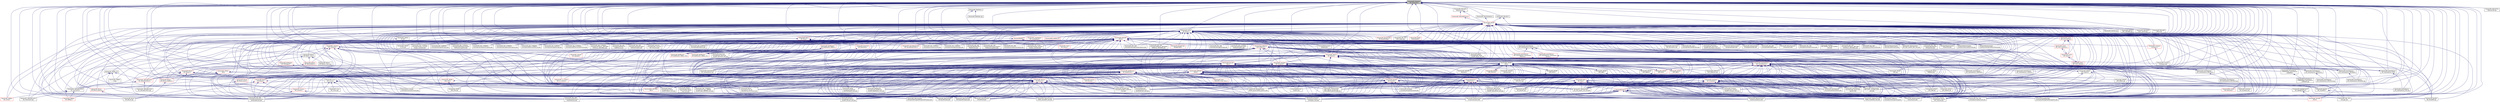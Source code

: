 digraph "libraries/AP_Progmem/AP_Progmem.h"
{
 // INTERACTIVE_SVG=YES
  edge [fontname="Helvetica",fontsize="10",labelfontname="Helvetica",labelfontsize="10"];
  node [fontname="Helvetica",fontsize="10",shape=record];
  Node1 [label="libraries/AP_Progmem\l/AP_Progmem.h",height=0.2,width=0.4,color="black", fillcolor="grey75", style="filled" fontcolor="black"];
  Node1 -> Node2 [dir="back",color="midnightblue",fontsize="10",style="solid",fontname="Helvetica"];
  Node2 [label="libraries/AC_PID/examples\l/AC_PID_test/AC_PID_test.pde",height=0.2,width=0.4,color="black", fillcolor="white", style="filled",URL="$AC__PID__test_8pde.html"];
  Node1 -> Node3 [dir="back",color="midnightblue",fontsize="10",style="solid",fontname="Helvetica"];
  Node3 [label="libraries/AP_ADC/AP\l_ADC_ADS7844.cpp",height=0.2,width=0.4,color="black", fillcolor="white", style="filled",URL="$AP__ADC__ADS7844_8cpp.html"];
  Node1 -> Node4 [dir="back",color="midnightblue",fontsize="10",style="solid",fontname="Helvetica"];
  Node4 [label="libraries/AP_ADC/examples\l/AP_ADC_test/AP_ADC_test.pde",height=0.2,width=0.4,color="black", fillcolor="white", style="filled",URL="$AP__ADC__test_8pde.html"];
  Node1 -> Node5 [dir="back",color="midnightblue",fontsize="10",style="solid",fontname="Helvetica"];
  Node5 [label="libraries/AP_AHRS/examples\l/AHRS_Test/AHRS_Test.pde",height=0.2,width=0.4,color="black", fillcolor="white", style="filled",URL="$AHRS__Test_8pde.html"];
  Node1 -> Node6 [dir="back",color="midnightblue",fontsize="10",style="solid",fontname="Helvetica"];
  Node6 [label="libraries/AP_Airspeed\l/examples/Airspeed/Airspeed.pde",height=0.2,width=0.4,color="black", fillcolor="white", style="filled",URL="$Airspeed_8pde.html"];
  Node1 -> Node7 [dir="back",color="midnightblue",fontsize="10",style="solid",fontname="Helvetica"];
  Node7 [label="libraries/AP_Baro/examples\l/BARO_generic/BARO_generic.pde",height=0.2,width=0.4,color="black", fillcolor="white", style="filled",URL="$BARO__generic_8pde.html"];
  Node1 -> Node8 [dir="back",color="midnightblue",fontsize="10",style="solid",fontname="Helvetica"];
  Node8 [label="libraries/AP_BattMonitor\l/examples/AP_BattMonitor\l_test/AP_BattMonitor_test.pde",height=0.2,width=0.4,color="black", fillcolor="white", style="filled",URL="$AP__BattMonitor__test_8pde.html"];
  Node1 -> Node9 [dir="back",color="midnightblue",fontsize="10",style="solid",fontname="Helvetica"];
  Node9 [label="libraries/AP_Common\l/examples/AP_Common\l/AP_Common.pde",height=0.2,width=0.4,color="black", fillcolor="white", style="filled",URL="$AP__Common_8pde.html"];
  Node1 -> Node10 [dir="back",color="midnightblue",fontsize="10",style="solid",fontname="Helvetica"];
  Node10 [label="libraries/AP_Math/edc.h",height=0.2,width=0.4,color="black", fillcolor="white", style="filled",URL="$edc_8h.html"];
  Node10 -> Node11 [dir="back",color="midnightblue",fontsize="10",style="solid",fontname="Helvetica"];
  Node11 [label="libraries/AP_Math/AP\l_Math.h",height=0.2,width=0.4,color="red", fillcolor="white", style="filled",URL="$AP__Math_8h.html"];
  Node11 -> Node12 [dir="back",color="midnightblue",fontsize="10",style="solid",fontname="Helvetica"];
  Node12 [label="libraries/AC_AttitudeControl\l/AC_AttitudeControl.h",height=0.2,width=0.4,color="red", fillcolor="white", style="filled",URL="$AC__AttitudeControl_8h.html",tooltip="ArduCopter attitude control library. "];
  Node12 -> Node13 [dir="back",color="midnightblue",fontsize="10",style="solid",fontname="Helvetica"];
  Node13 [label="libraries/AC_AttitudeControl\l/AC_AttitudeControl.cpp",height=0.2,width=0.4,color="black", fillcolor="white", style="filled",URL="$AC__AttitudeControl_8cpp.html"];
  Node12 -> Node14 [dir="back",color="midnightblue",fontsize="10",style="solid",fontname="Helvetica"];
  Node14 [label="libraries/AC_AttitudeControl\l/AC_PosControl.h",height=0.2,width=0.4,color="black", fillcolor="white", style="filled",URL="$AC__PosControl_8h.html"];
  Node14 -> Node15 [dir="back",color="midnightblue",fontsize="10",style="solid",fontname="Helvetica"];
  Node15 [label="libraries/AC_AttitudeControl\l/AC_PosControl.cpp",height=0.2,width=0.4,color="black", fillcolor="white", style="filled",URL="$AC__PosControl_8cpp.html"];
  Node14 -> Node16 [dir="back",color="midnightblue",fontsize="10",style="solid",fontname="Helvetica"];
  Node16 [label="libraries/AC_WPNav\l/AC_Circle.h",height=0.2,width=0.4,color="red", fillcolor="white", style="filled",URL="$AC__Circle_8h.html"];
  Node14 -> Node17 [dir="back",color="midnightblue",fontsize="10",style="solid",fontname="Helvetica"];
  Node17 [label="libraries/AC_WPNav\l/AC_WPNav.h",height=0.2,width=0.4,color="red", fillcolor="white", style="filled",URL="$AC__WPNav_8h.html"];
  Node12 -> Node17 [dir="back",color="midnightblue",fontsize="10",style="solid",fontname="Helvetica"];
  Node11 -> Node13 [dir="back",color="midnightblue",fontsize="10",style="solid",fontname="Helvetica"];
  Node11 -> Node15 [dir="back",color="midnightblue",fontsize="10",style="solid",fontname="Helvetica"];
  Node11 -> Node14 [dir="back",color="midnightblue",fontsize="10",style="solid",fontname="Helvetica"];
  Node11 -> Node18 [dir="back",color="midnightblue",fontsize="10",style="solid",fontname="Helvetica"];
  Node18 [label="libraries/AC_Fence\l/AC_Fence.h",height=0.2,width=0.4,color="red", fillcolor="white", style="filled",URL="$AC__Fence_8h.html"];
  Node11 -> Node19 [dir="back",color="midnightblue",fontsize="10",style="solid",fontname="Helvetica"];
  Node19 [label="libraries/AC_PID/AC\l_HELI_PID.cpp",height=0.2,width=0.4,color="black", fillcolor="white", style="filled",URL="$AC__HELI__PID_8cpp.html",tooltip="Generic PID algorithm. "];
  Node11 -> Node20 [dir="back",color="midnightblue",fontsize="10",style="solid",fontname="Helvetica"];
  Node20 [label="libraries/AC_PID/AC\l_P.cpp",height=0.2,width=0.4,color="black", fillcolor="white", style="filled",URL="$AC__P_8cpp.html",tooltip="Generic P algorithm. "];
  Node11 -> Node21 [dir="back",color="midnightblue",fontsize="10",style="solid",fontname="Helvetica"];
  Node21 [label="libraries/AC_PID/AC\l_PI_2D.cpp",height=0.2,width=0.4,color="black", fillcolor="white", style="filled",URL="$AC__PI__2D_8cpp.html",tooltip="Generic PID algorithm. "];
  Node11 -> Node2 [dir="back",color="midnightblue",fontsize="10",style="solid",fontname="Helvetica"];
  Node11 -> Node22 [dir="back",color="midnightblue",fontsize="10",style="solid",fontname="Helvetica"];
  Node22 [label="libraries/AC_Sprayer\l/AC_Sprayer.h",height=0.2,width=0.4,color="red", fillcolor="white", style="filled",URL="$AC__Sprayer_8h.html",tooltip="Crop sprayer library. "];
  Node11 -> Node16 [dir="back",color="midnightblue",fontsize="10",style="solid",fontname="Helvetica"];
  Node11 -> Node17 [dir="back",color="midnightblue",fontsize="10",style="solid",fontname="Helvetica"];
  Node11 -> Node4 [dir="back",color="midnightblue",fontsize="10",style="solid",fontname="Helvetica"];
  Node11 -> Node23 [dir="back",color="midnightblue",fontsize="10",style="solid",fontname="Helvetica"];
  Node23 [label="libraries/AP_AHRS/AP\l_AHRS.h",height=0.2,width=0.4,color="red", fillcolor="white", style="filled",URL="$AP__AHRS_8h.html"];
  Node23 -> Node12 [dir="back",color="midnightblue",fontsize="10",style="solid",fontname="Helvetica"];
  Node23 -> Node2 [dir="back",color="midnightblue",fontsize="10",style="solid",fontname="Helvetica"];
  Node23 -> Node5 [dir="back",color="midnightblue",fontsize="10",style="solid",fontname="Helvetica"];
  Node23 -> Node6 [dir="back",color="midnightblue",fontsize="10",style="solid",fontname="Helvetica"];
  Node23 -> Node24 [dir="back",color="midnightblue",fontsize="10",style="solid",fontname="Helvetica"];
  Node24 [label="libraries/AP_Arming\l/AP_Arming.h",height=0.2,width=0.4,color="red", fillcolor="white", style="filled",URL="$AP__Arming_8h.html"];
  Node23 -> Node7 [dir="back",color="midnightblue",fontsize="10",style="solid",fontname="Helvetica"];
  Node23 -> Node8 [dir="back",color="midnightblue",fontsize="10",style="solid",fontname="Helvetica"];
  Node23 -> Node25 [dir="back",color="midnightblue",fontsize="10",style="solid",fontname="Helvetica"];
  Node25 [label="libraries/AP_Camera\l/AP_Camera.h",height=0.2,width=0.4,color="red", fillcolor="white", style="filled",URL="$AP__Camera_8h.html",tooltip="Photo or video camera manager, with EEPROM-backed storage of constants. "];
  Node25 -> Node26 [dir="back",color="midnightblue",fontsize="10",style="solid",fontname="Helvetica"];
  Node26 [label="libraries/AP_HAL_AVR\l/examples/ArduCopterLibs\l/ArduCopterLibs.pde",height=0.2,width=0.4,color="black", fillcolor="white", style="filled",URL="$ArduCopterLibs_8pde.html"];
  Node25 -> Node27 [dir="back",color="midnightblue",fontsize="10",style="solid",fontname="Helvetica"];
  Node27 [label="libraries/AP_HAL_AVR\l/examples/ArduPlaneLibs\l/ArduPlaneLibs.pde",height=0.2,width=0.4,color="black", fillcolor="white", style="filled",URL="$ArduPlaneLibs_8pde.html"];
  Node23 -> Node28 [dir="back",color="midnightblue",fontsize="10",style="solid",fontname="Helvetica"];
  Node28 [label="libraries/AP_Compass\l/examples/AP_Compass\l_test/AP_Compass_test.pde",height=0.2,width=0.4,color="black", fillcolor="white", style="filled",URL="$AP__Compass__test_8pde.html"];
  Node23 -> Node29 [dir="back",color="midnightblue",fontsize="10",style="solid",fontname="Helvetica"];
  Node29 [label="libraries/AP_Frsky\l_Telem/AP_Frsky_Telem.h",height=0.2,width=0.4,color="red", fillcolor="white", style="filled",URL="$AP__Frsky__Telem_8h.html"];
  Node23 -> Node30 [dir="back",color="midnightblue",fontsize="10",style="solid",fontname="Helvetica"];
  Node30 [label="libraries/AP_GPS/examples\l/GPS_AUTO_test/GPS_AUTO\l_test.pde",height=0.2,width=0.4,color="black", fillcolor="white", style="filled",URL="$GPS__AUTO__test_8pde.html"];
  Node23 -> Node31 [dir="back",color="midnightblue",fontsize="10",style="solid",fontname="Helvetica"];
  Node31 [label="libraries/AP_GPS/examples\l/GPS_UBLOX_passthrough\l/GPS_UBLOX_passthrough.pde",height=0.2,width=0.4,color="black", fillcolor="white", style="filled",URL="$GPS__UBLOX__passthrough_8pde.html"];
  Node23 -> Node32 [dir="back",color="midnightblue",fontsize="10",style="solid",fontname="Helvetica"];
  Node32 [label="libraries/AP_HAL/examples\l/Printf/Printf.pde",height=0.2,width=0.4,color="black", fillcolor="white", style="filled",URL="$Printf_8pde.html"];
  Node23 -> Node33 [dir="back",color="midnightblue",fontsize="10",style="solid",fontname="Helvetica"];
  Node33 [label="libraries/AP_HAL/examples\l/RCInput/RCInput.pde",height=0.2,width=0.4,color="black", fillcolor="white", style="filled",URL="$examples_2RCInput_2RCInput_8pde.html"];
  Node23 -> Node34 [dir="back",color="midnightblue",fontsize="10",style="solid",fontname="Helvetica"];
  Node34 [label="libraries/AP_HAL/examples\l/RCInputToRCOutput/RCInputToRCOutput.pde",height=0.2,width=0.4,color="black", fillcolor="white", style="filled",URL="$RCInputToRCOutput_8pde.html"];
  Node23 -> Node35 [dir="back",color="midnightblue",fontsize="10",style="solid",fontname="Helvetica"];
  Node35 [label="libraries/AP_HAL/examples\l/RCOutput/RCOutput.pde",height=0.2,width=0.4,color="black", fillcolor="white", style="filled",URL="$RCOutput_8pde.html"];
  Node23 -> Node36 [dir="back",color="midnightblue",fontsize="10",style="solid",fontname="Helvetica"];
  Node36 [label="libraries/AP_HAL/examples\l/UART_test/UART_test.pde",height=0.2,width=0.4,color="black", fillcolor="white", style="filled",URL="$UART__test_8pde.html"];
  Node23 -> Node26 [dir="back",color="midnightblue",fontsize="10",style="solid",fontname="Helvetica"];
  Node23 -> Node27 [dir="back",color="midnightblue",fontsize="10",style="solid",fontname="Helvetica"];
  Node23 -> Node37 [dir="back",color="midnightblue",fontsize="10",style="solid",fontname="Helvetica"];
  Node37 [label="libraries/AP_HAL_PX4\l/examples/simple/simple.pde",height=0.2,width=0.4,color="black", fillcolor="white", style="filled",URL="$simple_8pde.html"];
  Node23 -> Node38 [dir="back",color="midnightblue",fontsize="10",style="solid",fontname="Helvetica"];
  Node38 [label="libraries/AP_InertialSensor\l/examples/INS_generic/INS\l_generic.pde",height=0.2,width=0.4,color="black", fillcolor="white", style="filled",URL="$INS__generic_8pde.html"];
  Node23 -> Node39 [dir="back",color="midnightblue",fontsize="10",style="solid",fontname="Helvetica"];
  Node39 [label="libraries/AP_InertialSensor\l/examples/VibTest/VibTest.pde",height=0.2,width=0.4,color="black", fillcolor="white", style="filled",URL="$VibTest_8pde.html"];
  Node23 -> Node40 [dir="back",color="midnightblue",fontsize="10",style="solid",fontname="Helvetica"];
  Node40 [label="libraries/AP_L1_Control\l/AP_L1_Control.h",height=0.2,width=0.4,color="red", fillcolor="white", style="filled",URL="$AP__L1__Control_8h.html",tooltip="L1 Control algorithm. This is a instance of an AP_Navigation class. "];
  Node23 -> Node41 [dir="back",color="midnightblue",fontsize="10",style="solid",fontname="Helvetica"];
  Node41 [label="libraries/AP_Math/examples\l/eulers/eulers.pde",height=0.2,width=0.4,color="black", fillcolor="white", style="filled",URL="$eulers_8pde.html"];
  Node23 -> Node42 [dir="back",color="midnightblue",fontsize="10",style="solid",fontname="Helvetica"];
  Node42 [label="libraries/AP_Math/examples\l/location/location.pde",height=0.2,width=0.4,color="black", fillcolor="white", style="filled",URL="$location_8pde.html"];
  Node23 -> Node43 [dir="back",color="midnightblue",fontsize="10",style="solid",fontname="Helvetica"];
  Node43 [label="libraries/AP_Math/examples\l/rotations/rotations.pde",height=0.2,width=0.4,color="black", fillcolor="white", style="filled",URL="$rotations_8pde.html"];
  Node23 -> Node44 [dir="back",color="midnightblue",fontsize="10",style="solid",fontname="Helvetica"];
  Node44 [label="libraries/AP_Mission\l/AP_Mission.h",height=0.2,width=0.4,color="red", fillcolor="white", style="filled",URL="$AP__Mission_8h.html",tooltip="Handles the MAVLINK command mission stack. Reads and writes mission to storage. "];
  Node44 -> Node2 [dir="back",color="midnightblue",fontsize="10",style="solid",fontname="Helvetica"];
  Node44 -> Node5 [dir="back",color="midnightblue",fontsize="10",style="solid",fontname="Helvetica"];
  Node44 -> Node6 [dir="back",color="midnightblue",fontsize="10",style="solid",fontname="Helvetica"];
  Node44 -> Node7 [dir="back",color="midnightblue",fontsize="10",style="solid",fontname="Helvetica"];
  Node44 -> Node8 [dir="back",color="midnightblue",fontsize="10",style="solid",fontname="Helvetica"];
  Node44 -> Node25 [dir="back",color="midnightblue",fontsize="10",style="solid",fontname="Helvetica"];
  Node44 -> Node28 [dir="back",color="midnightblue",fontsize="10",style="solid",fontname="Helvetica"];
  Node44 -> Node30 [dir="back",color="midnightblue",fontsize="10",style="solid",fontname="Helvetica"];
  Node44 -> Node31 [dir="back",color="midnightblue",fontsize="10",style="solid",fontname="Helvetica"];
  Node44 -> Node32 [dir="back",color="midnightblue",fontsize="10",style="solid",fontname="Helvetica"];
  Node44 -> Node33 [dir="back",color="midnightblue",fontsize="10",style="solid",fontname="Helvetica"];
  Node44 -> Node34 [dir="back",color="midnightblue",fontsize="10",style="solid",fontname="Helvetica"];
  Node44 -> Node35 [dir="back",color="midnightblue",fontsize="10",style="solid",fontname="Helvetica"];
  Node44 -> Node36 [dir="back",color="midnightblue",fontsize="10",style="solid",fontname="Helvetica"];
  Node44 -> Node26 [dir="back",color="midnightblue",fontsize="10",style="solid",fontname="Helvetica"];
  Node44 -> Node27 [dir="back",color="midnightblue",fontsize="10",style="solid",fontname="Helvetica"];
  Node44 -> Node45 [dir="back",color="midnightblue",fontsize="10",style="solid",fontname="Helvetica"];
  Node45 [label="libraries/AP_HAL_FLYMAPLE\l/examples/AP_Baro_BMP085\l_test/AP_Baro_BMP085_test.pde",height=0.2,width=0.4,color="black", fillcolor="white", style="filled",URL="$AP__Baro__BMP085__test_8pde.html"];
  Node44 -> Node37 [dir="back",color="midnightblue",fontsize="10",style="solid",fontname="Helvetica"];
  Node44 -> Node38 [dir="back",color="midnightblue",fontsize="10",style="solid",fontname="Helvetica"];
  Node44 -> Node39 [dir="back",color="midnightblue",fontsize="10",style="solid",fontname="Helvetica"];
  Node44 -> Node41 [dir="back",color="midnightblue",fontsize="10",style="solid",fontname="Helvetica"];
  Node44 -> Node42 [dir="back",color="midnightblue",fontsize="10",style="solid",fontname="Helvetica"];
  Node44 -> Node43 [dir="back",color="midnightblue",fontsize="10",style="solid",fontname="Helvetica"];
  Node44 -> Node46 [dir="back",color="midnightblue",fontsize="10",style="solid",fontname="Helvetica"];
  Node46 [label="libraries/AP_Mission\l/examples/AP_Mission\l_test/AP_Mission_test.pde",height=0.2,width=0.4,color="black", fillcolor="white", style="filled",URL="$AP__Mission__test_8pde.html"];
  Node44 -> Node47 [dir="back",color="midnightblue",fontsize="10",style="solid",fontname="Helvetica"];
  Node47 [label="libraries/AP_Motors\l/examples/AP_Motors\l_test/AP_Motors_test.pde",height=0.2,width=0.4,color="black", fillcolor="white", style="filled",URL="$AP__Motors__test_8pde.html"];
  Node44 -> Node48 [dir="back",color="midnightblue",fontsize="10",style="solid",fontname="Helvetica"];
  Node48 [label="libraries/AP_Motors\l/examples/AP_Motors\l_Time_test/AP_Motors\l_Time_test.pde",height=0.2,width=0.4,color="black", fillcolor="white", style="filled",URL="$AP__Motors__Time__test_8pde.html"];
  Node44 -> Node49 [dir="back",color="midnightblue",fontsize="10",style="solid",fontname="Helvetica"];
  Node49 [label="libraries/AP_Mount\l/examples/trivial_AP\l_Mount/trivial_AP_Mount.pde",height=0.2,width=0.4,color="black", fillcolor="white", style="filled",URL="$trivial__AP__Mount_8pde.html"];
  Node44 -> Node50 [dir="back",color="midnightblue",fontsize="10",style="solid",fontname="Helvetica"];
  Node50 [label="libraries/AP_Notify\l/examples/ToshibaLED\l_test/ToshibaLED_test.pde",height=0.2,width=0.4,color="black", fillcolor="white", style="filled",URL="$ToshibaLED__test_8pde.html"];
  Node44 -> Node51 [dir="back",color="midnightblue",fontsize="10",style="solid",fontname="Helvetica"];
  Node51 [label="libraries/AP_OpticalFlow\l/examples/AP_OpticalFlow\l_test/AP_OpticalFlow_test.pde",height=0.2,width=0.4,color="black", fillcolor="white", style="filled",URL="$AP__OpticalFlow__test_8pde.html"];
  Node44 -> Node52 [dir="back",color="midnightblue",fontsize="10",style="solid",fontname="Helvetica"];
  Node52 [label="libraries/AP_RangeFinder\l/examples/RFIND_test/RFIND\l_test.pde",height=0.2,width=0.4,color="black", fillcolor="white", style="filled",URL="$RFIND__test_8pde.html"];
  Node44 -> Node53 [dir="back",color="midnightblue",fontsize="10",style="solid",fontname="Helvetica"];
  Node53 [label="libraries/AP_Scheduler\l/examples/Scheduler_test\l/Scheduler_test.pde",height=0.2,width=0.4,color="black", fillcolor="white", style="filled",URL="$Scheduler__test_8pde.html"];
  Node44 -> Node54 [dir="back",color="midnightblue",fontsize="10",style="solid",fontname="Helvetica"];
  Node54 [label="libraries/APM_OBC/APM\l_OBC.h",height=0.2,width=0.4,color="red", fillcolor="white", style="filled",URL="$APM__OBC_8h.html"];
  Node44 -> Node55 [dir="back",color="midnightblue",fontsize="10",style="solid",fontname="Helvetica"];
  Node55 [label="libraries/DataFlash\l/examples/DataFlash\l_test/DataFlash_test.pde",height=0.2,width=0.4,color="black", fillcolor="white", style="filled",URL="$DataFlash__test_8pde.html"];
  Node44 -> Node56 [dir="back",color="midnightblue",fontsize="10",style="solid",fontname="Helvetica"];
  Node56 [label="libraries/GCS_Console\l/examples/Console/Console.pde",height=0.2,width=0.4,color="black", fillcolor="white", style="filled",URL="$GCS__Console_2examples_2Console_2Console_8pde.html"];
  Node44 -> Node57 [dir="back",color="midnightblue",fontsize="10",style="solid",fontname="Helvetica"];
  Node57 [label="libraries/GCS_MAVLink\l/examples/routing/routing.pde",height=0.2,width=0.4,color="black", fillcolor="white", style="filled",URL="$routing_8pde.html"];
  Node44 -> Node58 [dir="back",color="midnightblue",fontsize="10",style="solid",fontname="Helvetica"];
  Node58 [label="libraries/RC_Channel\l/examples/RC_Channel\l/RC_Channel.pde",height=0.2,width=0.4,color="black", fillcolor="white", style="filled",URL="$RC__Channel_8pde.html"];
  Node44 -> Node59 [dir="back",color="midnightblue",fontsize="10",style="solid",fontname="Helvetica"];
  Node59 [label="libraries/StorageManager\l/examples/StorageTest/StorageTest.pde",height=0.2,width=0.4,color="black", fillcolor="white", style="filled",URL="$StorageTest_8pde.html"];
  Node23 -> Node46 [dir="back",color="midnightblue",fontsize="10",style="solid",fontname="Helvetica"];
  Node23 -> Node47 [dir="back",color="midnightblue",fontsize="10",style="solid",fontname="Helvetica"];
  Node23 -> Node48 [dir="back",color="midnightblue",fontsize="10",style="solid",fontname="Helvetica"];
  Node23 -> Node60 [dir="back",color="midnightblue",fontsize="10",style="solid",fontname="Helvetica"];
  Node60 [label="libraries/AP_Mount\l/AP_Mount.h",height=0.2,width=0.4,color="red", fillcolor="white", style="filled",URL="$AP__Mount_8h.html"];
  Node60 -> Node26 [dir="back",color="midnightblue",fontsize="10",style="solid",fontname="Helvetica"];
  Node60 -> Node27 [dir="back",color="midnightblue",fontsize="10",style="solid",fontname="Helvetica"];
  Node60 -> Node61 [dir="back",color="midnightblue",fontsize="10",style="solid",fontname="Helvetica"];
  Node61 [label="libraries/AP_Mount\l/AP_Mount.cpp",height=0.2,width=0.4,color="black", fillcolor="white", style="filled",URL="$AP__Mount_8cpp.html"];
  Node60 -> Node62 [dir="back",color="midnightblue",fontsize="10",style="solid",fontname="Helvetica"];
  Node62 [label="libraries/AP_Mount\l/AP_Mount_Alexmos.h",height=0.2,width=0.4,color="red", fillcolor="white", style="filled",URL="$AP__Mount__Alexmos_8h.html"];
  Node62 -> Node61 [dir="back",color="midnightblue",fontsize="10",style="solid",fontname="Helvetica"];
  Node60 -> Node49 [dir="back",color="midnightblue",fontsize="10",style="solid",fontname="Helvetica"];
  Node23 -> Node62 [dir="back",color="midnightblue",fontsize="10",style="solid",fontname="Helvetica"];
  Node23 -> Node63 [dir="back",color="midnightblue",fontsize="10",style="solid",fontname="Helvetica"];
  Node63 [label="libraries/AP_Mount\l/AP_Mount_Servo.h",height=0.2,width=0.4,color="red", fillcolor="white", style="filled",URL="$AP__Mount__Servo_8h.html"];
  Node63 -> Node61 [dir="back",color="midnightblue",fontsize="10",style="solid",fontname="Helvetica"];
  Node23 -> Node64 [dir="back",color="midnightblue",fontsize="10",style="solid",fontname="Helvetica"];
  Node64 [label="libraries/AP_Mount\l/AP_Mount_SToRM32.h",height=0.2,width=0.4,color="red", fillcolor="white", style="filled",URL="$AP__Mount__SToRM32_8h.html"];
  Node64 -> Node61 [dir="back",color="midnightblue",fontsize="10",style="solid",fontname="Helvetica"];
  Node23 -> Node49 [dir="back",color="midnightblue",fontsize="10",style="solid",fontname="Helvetica"];
  Node23 -> Node65 [dir="back",color="midnightblue",fontsize="10",style="solid",fontname="Helvetica"];
  Node65 [label="libraries/AP_NavEKF\l/AP_NavEKF.cpp",height=0.2,width=0.4,color="black", fillcolor="white", style="filled",URL="$AP__NavEKF_8cpp.html"];
  Node23 -> Node66 [dir="back",color="midnightblue",fontsize="10",style="solid",fontname="Helvetica"];
  Node66 [label="libraries/AP_NavEKF\l/AP_SmallEKF.h",height=0.2,width=0.4,color="black", fillcolor="white", style="filled",URL="$AP__SmallEKF_8h.html"];
  Node66 -> Node67 [dir="back",color="midnightblue",fontsize="10",style="solid",fontname="Helvetica"];
  Node67 [label="libraries/AP_NavEKF\l/AP_SmallEKF.cpp",height=0.2,width=0.4,color="black", fillcolor="white", style="filled",URL="$AP__SmallEKF_8cpp.html"];
  Node23 -> Node67 [dir="back",color="midnightblue",fontsize="10",style="solid",fontname="Helvetica"];
  Node23 -> Node50 [dir="back",color="midnightblue",fontsize="10",style="solid",fontname="Helvetica"];
  Node23 -> Node51 [dir="back",color="midnightblue",fontsize="10",style="solid",fontname="Helvetica"];
  Node23 -> Node68 [dir="back",color="midnightblue",fontsize="10",style="solid",fontname="Helvetica"];
  Node68 [label="libraries/AP_Rally\l/AP_Rally.h",height=0.2,width=0.4,color="red", fillcolor="white", style="filled",URL="$AP__Rally_8h.html",tooltip="Handles rally point storage and retrieval. "];
  Node68 -> Node2 [dir="back",color="midnightblue",fontsize="10",style="solid",fontname="Helvetica"];
  Node68 -> Node5 [dir="back",color="midnightblue",fontsize="10",style="solid",fontname="Helvetica"];
  Node68 -> Node6 [dir="back",color="midnightblue",fontsize="10",style="solid",fontname="Helvetica"];
  Node68 -> Node7 [dir="back",color="midnightblue",fontsize="10",style="solid",fontname="Helvetica"];
  Node68 -> Node28 [dir="back",color="midnightblue",fontsize="10",style="solid",fontname="Helvetica"];
  Node68 -> Node30 [dir="back",color="midnightblue",fontsize="10",style="solid",fontname="Helvetica"];
  Node68 -> Node31 [dir="back",color="midnightblue",fontsize="10",style="solid",fontname="Helvetica"];
  Node68 -> Node32 [dir="back",color="midnightblue",fontsize="10",style="solid",fontname="Helvetica"];
  Node68 -> Node33 [dir="back",color="midnightblue",fontsize="10",style="solid",fontname="Helvetica"];
  Node68 -> Node34 [dir="back",color="midnightblue",fontsize="10",style="solid",fontname="Helvetica"];
  Node68 -> Node35 [dir="back",color="midnightblue",fontsize="10",style="solid",fontname="Helvetica"];
  Node68 -> Node36 [dir="back",color="midnightblue",fontsize="10",style="solid",fontname="Helvetica"];
  Node68 -> Node37 [dir="back",color="midnightblue",fontsize="10",style="solid",fontname="Helvetica"];
  Node68 -> Node38 [dir="back",color="midnightblue",fontsize="10",style="solid",fontname="Helvetica"];
  Node68 -> Node39 [dir="back",color="midnightblue",fontsize="10",style="solid",fontname="Helvetica"];
  Node68 -> Node41 [dir="back",color="midnightblue",fontsize="10",style="solid",fontname="Helvetica"];
  Node68 -> Node43 [dir="back",color="midnightblue",fontsize="10",style="solid",fontname="Helvetica"];
  Node68 -> Node46 [dir="back",color="midnightblue",fontsize="10",style="solid",fontname="Helvetica"];
  Node68 -> Node52 [dir="back",color="midnightblue",fontsize="10",style="solid",fontname="Helvetica"];
  Node68 -> Node53 [dir="back",color="midnightblue",fontsize="10",style="solid",fontname="Helvetica"];
  Node68 -> Node55 [dir="back",color="midnightblue",fontsize="10",style="solid",fontname="Helvetica"];
  Node68 -> Node57 [dir="back",color="midnightblue",fontsize="10",style="solid",fontname="Helvetica"];
  Node68 -> Node58 [dir="back",color="midnightblue",fontsize="10",style="solid",fontname="Helvetica"];
  Node68 -> Node59 [dir="back",color="midnightblue",fontsize="10",style="solid",fontname="Helvetica"];
  Node23 -> Node52 [dir="back",color="midnightblue",fontsize="10",style="solid",fontname="Helvetica"];
  Node23 -> Node53 [dir="back",color="midnightblue",fontsize="10",style="solid",fontname="Helvetica"];
  Node23 -> Node69 [dir="back",color="midnightblue",fontsize="10",style="solid",fontname="Helvetica"];
  Node69 [label="libraries/AP_TECS/AP\l_TECS.h",height=0.2,width=0.4,color="red", fillcolor="white", style="filled",URL="$AP__TECS_8h.html",tooltip="Combined Total Energy Speed &amp; Height Control. This is a instance of an AP_SpdHgtControl class..."];
  Node23 -> Node70 [dir="back",color="midnightblue",fontsize="10",style="solid",fontname="Helvetica"];
  Node70 [label="libraries/DataFlash\l/DataFlash.h",height=0.2,width=0.4,color="red", fillcolor="white", style="filled",URL="$DataFlash_8h.html"];
  Node70 -> Node2 [dir="back",color="midnightblue",fontsize="10",style="solid",fontname="Helvetica"];
  Node70 -> Node5 [dir="back",color="midnightblue",fontsize="10",style="solid",fontname="Helvetica"];
  Node70 -> Node6 [dir="back",color="midnightblue",fontsize="10",style="solid",fontname="Helvetica"];
  Node70 -> Node7 [dir="back",color="midnightblue",fontsize="10",style="solid",fontname="Helvetica"];
  Node70 -> Node8 [dir="back",color="midnightblue",fontsize="10",style="solid",fontname="Helvetica"];
  Node70 -> Node28 [dir="back",color="midnightblue",fontsize="10",style="solid",fontname="Helvetica"];
  Node70 -> Node71 [dir="back",color="midnightblue",fontsize="10",style="solid",fontname="Helvetica"];
  Node71 [label="libraries/AP_GPS/AP\l_GPS_SBP.cpp",height=0.2,width=0.4,color="black", fillcolor="white", style="filled",URL="$AP__GPS__SBP_8cpp.html"];
  Node70 -> Node72 [dir="back",color="midnightblue",fontsize="10",style="solid",fontname="Helvetica"];
  Node72 [label="libraries/AP_GPS/AP\l_GPS_UBLOX.cpp",height=0.2,width=0.4,color="black", fillcolor="white", style="filled",URL="$AP__GPS__UBLOX_8cpp.html"];
  Node70 -> Node30 [dir="back",color="midnightblue",fontsize="10",style="solid",fontname="Helvetica"];
  Node70 -> Node31 [dir="back",color="midnightblue",fontsize="10",style="solid",fontname="Helvetica"];
  Node70 -> Node32 [dir="back",color="midnightblue",fontsize="10",style="solid",fontname="Helvetica"];
  Node70 -> Node33 [dir="back",color="midnightblue",fontsize="10",style="solid",fontname="Helvetica"];
  Node70 -> Node34 [dir="back",color="midnightblue",fontsize="10",style="solid",fontname="Helvetica"];
  Node70 -> Node35 [dir="back",color="midnightblue",fontsize="10",style="solid",fontname="Helvetica"];
  Node70 -> Node36 [dir="back",color="midnightblue",fontsize="10",style="solid",fontname="Helvetica"];
  Node70 -> Node26 [dir="back",color="midnightblue",fontsize="10",style="solid",fontname="Helvetica"];
  Node70 -> Node27 [dir="back",color="midnightblue",fontsize="10",style="solid",fontname="Helvetica"];
  Node70 -> Node45 [dir="back",color="midnightblue",fontsize="10",style="solid",fontname="Helvetica"];
  Node70 -> Node37 [dir="back",color="midnightblue",fontsize="10",style="solid",fontname="Helvetica"];
  Node70 -> Node73 [dir="back",color="midnightblue",fontsize="10",style="solid",fontname="Helvetica"];
  Node73 [label="libraries/SITL/SITL.h",height=0.2,width=0.4,color="red", fillcolor="white", style="filled",URL="$SITL_8h.html"];
  Node73 -> Node5 [dir="back",color="midnightblue",fontsize="10",style="solid",fontname="Helvetica"];
  Node73 -> Node32 [dir="back",color="midnightblue",fontsize="10",style="solid",fontname="Helvetica"];
  Node73 -> Node33 [dir="back",color="midnightblue",fontsize="10",style="solid",fontname="Helvetica"];
  Node73 -> Node34 [dir="back",color="midnightblue",fontsize="10",style="solid",fontname="Helvetica"];
  Node73 -> Node35 [dir="back",color="midnightblue",fontsize="10",style="solid",fontname="Helvetica"];
  Node73 -> Node36 [dir="back",color="midnightblue",fontsize="10",style="solid",fontname="Helvetica"];
  Node73 -> Node37 [dir="back",color="midnightblue",fontsize="10",style="solid",fontname="Helvetica"];
  Node73 -> Node74 [dir="back",color="midnightblue",fontsize="10",style="solid",fontname="Helvetica"];
  Node74 [label="libraries/AP_HAL_SITL\l/sitl_gps.cpp",height=0.2,width=0.4,color="black", fillcolor="white", style="filled",URL="$sitl__gps_8cpp.html"];
  Node73 -> Node41 [dir="back",color="midnightblue",fontsize="10",style="solid",fontname="Helvetica"];
  Node73 -> Node42 [dir="back",color="midnightblue",fontsize="10",style="solid",fontname="Helvetica"];
  Node73 -> Node43 [dir="back",color="midnightblue",fontsize="10",style="solid",fontname="Helvetica"];
  Node73 -> Node46 [dir="back",color="midnightblue",fontsize="10",style="solid",fontname="Helvetica"];
  Node73 -> Node53 [dir="back",color="midnightblue",fontsize="10",style="solid",fontname="Helvetica"];
  Node73 -> Node57 [dir="back",color="midnightblue",fontsize="10",style="solid",fontname="Helvetica"];
  Node73 -> Node58 [dir="back",color="midnightblue",fontsize="10",style="solid",fontname="Helvetica"];
  Node73 -> Node59 [dir="back",color="midnightblue",fontsize="10",style="solid",fontname="Helvetica"];
  Node70 -> Node75 [dir="back",color="midnightblue",fontsize="10",style="solid",fontname="Helvetica"];
  Node75 [label="libraries/AP_InertialSensor\l/AP_InertialSensor_PX4.cpp",height=0.2,width=0.4,color="black", fillcolor="white", style="filled",URL="$AP__InertialSensor__PX4_8cpp.html"];
  Node70 -> Node38 [dir="back",color="midnightblue",fontsize="10",style="solid",fontname="Helvetica"];
  Node70 -> Node39 [dir="back",color="midnightblue",fontsize="10",style="solid",fontname="Helvetica"];
  Node70 -> Node41 [dir="back",color="midnightblue",fontsize="10",style="solid",fontname="Helvetica"];
  Node70 -> Node42 [dir="back",color="midnightblue",fontsize="10",style="solid",fontname="Helvetica"];
  Node70 -> Node43 [dir="back",color="midnightblue",fontsize="10",style="solid",fontname="Helvetica"];
  Node70 -> Node46 [dir="back",color="midnightblue",fontsize="10",style="solid",fontname="Helvetica"];
  Node70 -> Node47 [dir="back",color="midnightblue",fontsize="10",style="solid",fontname="Helvetica"];
  Node70 -> Node48 [dir="back",color="midnightblue",fontsize="10",style="solid",fontname="Helvetica"];
  Node70 -> Node49 [dir="back",color="midnightblue",fontsize="10",style="solid",fontname="Helvetica"];
  Node70 -> Node50 [dir="back",color="midnightblue",fontsize="10",style="solid",fontname="Helvetica"];
  Node70 -> Node51 [dir="back",color="midnightblue",fontsize="10",style="solid",fontname="Helvetica"];
  Node70 -> Node52 [dir="back",color="midnightblue",fontsize="10",style="solid",fontname="Helvetica"];
  Node70 -> Node53 [dir="back",color="midnightblue",fontsize="10",style="solid",fontname="Helvetica"];
  Node70 -> Node76 [dir="back",color="midnightblue",fontsize="10",style="solid",fontname="Helvetica"];
  Node76 [label="libraries/AP_SpdHgtControl\l/AP_SpdHgtControl.h",height=0.2,width=0.4,color="black", fillcolor="white", style="filled",URL="$AP__SpdHgtControl_8h.html",tooltip="generic speed &amp; height controller interface "];
  Node76 -> Node69 [dir="back",color="midnightblue",fontsize="10",style="solid",fontname="Helvetica"];
  Node70 -> Node69 [dir="back",color="midnightblue",fontsize="10",style="solid",fontname="Helvetica"];
  Node70 -> Node77 [dir="back",color="midnightblue",fontsize="10",style="solid",fontname="Helvetica"];
  Node77 [label="libraries/APM_Control\l/AP_AutoTune.h",height=0.2,width=0.4,color="red", fillcolor="white", style="filled",URL="$AP__AutoTune_8h.html"];
  Node70 -> Node55 [dir="back",color="midnightblue",fontsize="10",style="solid",fontname="Helvetica"];
  Node70 -> Node78 [dir="back",color="midnightblue",fontsize="10",style="solid",fontname="Helvetica"];
  Node78 [label="libraries/DataFlash\l/LogFile.cpp",height=0.2,width=0.4,color="black", fillcolor="white", style="filled",URL="$LogFile_8cpp.html"];
  Node70 -> Node57 [dir="back",color="midnightblue",fontsize="10",style="solid",fontname="Helvetica"];
  Node70 -> Node58 [dir="back",color="midnightblue",fontsize="10",style="solid",fontname="Helvetica"];
  Node70 -> Node59 [dir="back",color="midnightblue",fontsize="10",style="solid",fontname="Helvetica"];
  Node23 -> Node55 [dir="back",color="midnightblue",fontsize="10",style="solid",fontname="Helvetica"];
  Node23 -> Node78 [dir="back",color="midnightblue",fontsize="10",style="solid",fontname="Helvetica"];
  Node23 -> Node57 [dir="back",color="midnightblue",fontsize="10",style="solid",fontname="Helvetica"];
  Node23 -> Node58 [dir="back",color="midnightblue",fontsize="10",style="solid",fontname="Helvetica"];
  Node23 -> Node59 [dir="back",color="midnightblue",fontsize="10",style="solid",fontname="Helvetica"];
  Node11 -> Node5 [dir="back",color="midnightblue",fontsize="10",style="solid",fontname="Helvetica"];
  Node11 -> Node6 [dir="back",color="midnightblue",fontsize="10",style="solid",fontname="Helvetica"];
  Node11 -> Node7 [dir="back",color="midnightblue",fontsize="10",style="solid",fontname="Helvetica"];
  Node11 -> Node79 [dir="back",color="midnightblue",fontsize="10",style="solid",fontname="Helvetica"];
  Node79 [label="libraries/AP_BattMonitor\l/AP_BattMonitor.h",height=0.2,width=0.4,color="red", fillcolor="white", style="filled",URL="$AP__BattMonitor_8h.html"];
  Node79 -> Node5 [dir="back",color="midnightblue",fontsize="10",style="solid",fontname="Helvetica"];
  Node79 -> Node6 [dir="back",color="midnightblue",fontsize="10",style="solid",fontname="Helvetica"];
  Node79 -> Node7 [dir="back",color="midnightblue",fontsize="10",style="solid",fontname="Helvetica"];
  Node79 -> Node8 [dir="back",color="midnightblue",fontsize="10",style="solid",fontname="Helvetica"];
  Node79 -> Node28 [dir="back",color="midnightblue",fontsize="10",style="solid",fontname="Helvetica"];
  Node79 -> Node29 [dir="back",color="midnightblue",fontsize="10",style="solid",fontname="Helvetica"];
  Node79 -> Node30 [dir="back",color="midnightblue",fontsize="10",style="solid",fontname="Helvetica"];
  Node79 -> Node31 [dir="back",color="midnightblue",fontsize="10",style="solid",fontname="Helvetica"];
  Node79 -> Node32 [dir="back",color="midnightblue",fontsize="10",style="solid",fontname="Helvetica"];
  Node79 -> Node33 [dir="back",color="midnightblue",fontsize="10",style="solid",fontname="Helvetica"];
  Node79 -> Node34 [dir="back",color="midnightblue",fontsize="10",style="solid",fontname="Helvetica"];
  Node79 -> Node35 [dir="back",color="midnightblue",fontsize="10",style="solid",fontname="Helvetica"];
  Node79 -> Node36 [dir="back",color="midnightblue",fontsize="10",style="solid",fontname="Helvetica"];
  Node79 -> Node26 [dir="back",color="midnightblue",fontsize="10",style="solid",fontname="Helvetica"];
  Node79 -> Node27 [dir="back",color="midnightblue",fontsize="10",style="solid",fontname="Helvetica"];
  Node79 -> Node37 [dir="back",color="midnightblue",fontsize="10",style="solid",fontname="Helvetica"];
  Node79 -> Node38 [dir="back",color="midnightblue",fontsize="10",style="solid",fontname="Helvetica"];
  Node79 -> Node39 [dir="back",color="midnightblue",fontsize="10",style="solid",fontname="Helvetica"];
  Node79 -> Node41 [dir="back",color="midnightblue",fontsize="10",style="solid",fontname="Helvetica"];
  Node79 -> Node42 [dir="back",color="midnightblue",fontsize="10",style="solid",fontname="Helvetica"];
  Node79 -> Node43 [dir="back",color="midnightblue",fontsize="10",style="solid",fontname="Helvetica"];
  Node79 -> Node46 [dir="back",color="midnightblue",fontsize="10",style="solid",fontname="Helvetica"];
  Node79 -> Node47 [dir="back",color="midnightblue",fontsize="10",style="solid",fontname="Helvetica"];
  Node79 -> Node48 [dir="back",color="midnightblue",fontsize="10",style="solid",fontname="Helvetica"];
  Node79 -> Node49 [dir="back",color="midnightblue",fontsize="10",style="solid",fontname="Helvetica"];
  Node79 -> Node50 [dir="back",color="midnightblue",fontsize="10",style="solid",fontname="Helvetica"];
  Node79 -> Node51 [dir="back",color="midnightblue",fontsize="10",style="solid",fontname="Helvetica"];
  Node79 -> Node52 [dir="back",color="midnightblue",fontsize="10",style="solid",fontname="Helvetica"];
  Node79 -> Node53 [dir="back",color="midnightblue",fontsize="10",style="solid",fontname="Helvetica"];
  Node79 -> Node70 [dir="back",color="midnightblue",fontsize="10",style="solid",fontname="Helvetica"];
  Node79 -> Node55 [dir="back",color="midnightblue",fontsize="10",style="solid",fontname="Helvetica"];
  Node79 -> Node78 [dir="back",color="midnightblue",fontsize="10",style="solid",fontname="Helvetica"];
  Node79 -> Node57 [dir="back",color="midnightblue",fontsize="10",style="solid",fontname="Helvetica"];
  Node11 -> Node80 [dir="back",color="midnightblue",fontsize="10",style="solid",fontname="Helvetica"];
  Node80 [label="libraries/AP_BattMonitor\l/AP_BattMonitor_SMBus.h",height=0.2,width=0.4,color="red", fillcolor="white", style="filled",URL="$AP__BattMonitor__SMBus_8h.html"];
  Node80 -> Node81 [dir="back",color="midnightblue",fontsize="10",style="solid",fontname="Helvetica"];
  Node81 [label="libraries/AP_BattMonitor\l/AP_BattMonitor_SMBus_PX4.h",height=0.2,width=0.4,color="red", fillcolor="white", style="filled",URL="$AP__BattMonitor__SMBus__PX4_8h.html"];
  Node81 -> Node80 [dir="back",color="midnightblue",fontsize="10",style="solid",fontname="Helvetica"];
  Node80 -> Node82 [dir="back",color="midnightblue",fontsize="10",style="solid",fontname="Helvetica"];
  Node82 [label="libraries/AP_BattMonitor\l/AP_BattMonitor_SMBus_I2C.h",height=0.2,width=0.4,color="red", fillcolor="white", style="filled",URL="$AP__BattMonitor__SMBus__I2C_8h.html"];
  Node82 -> Node80 [dir="back",color="midnightblue",fontsize="10",style="solid",fontname="Helvetica"];
  Node11 -> Node81 [dir="back",color="midnightblue",fontsize="10",style="solid",fontname="Helvetica"];
  Node11 -> Node82 [dir="back",color="midnightblue",fontsize="10",style="solid",fontname="Helvetica"];
  Node11 -> Node8 [dir="back",color="midnightblue",fontsize="10",style="solid",fontname="Helvetica"];
  Node11 -> Node9 [dir="back",color="midnightblue",fontsize="10",style="solid",fontname="Helvetica"];
  Node11 -> Node83 [dir="back",color="midnightblue",fontsize="10",style="solid",fontname="Helvetica"];
  Node83 [label="libraries/AP_Compass\l/Compass.h",height=0.2,width=0.4,color="red", fillcolor="white", style="filled",URL="$Compass_8h.html"];
  Node83 -> Node84 [dir="back",color="midnightblue",fontsize="10",style="solid",fontname="Helvetica"];
  Node84 [label="libraries/AP_Compass\l/Compass.cpp",height=0.2,width=0.4,color="black", fillcolor="white", style="filled",URL="$Compass_8cpp.html"];
  Node11 -> Node28 [dir="back",color="midnightblue",fontsize="10",style="solid",fontname="Helvetica"];
  Node11 -> Node85 [dir="back",color="midnightblue",fontsize="10",style="solid",fontname="Helvetica"];
  Node85 [label="libraries/AP_Curve\l/AP_Curve.h",height=0.2,width=0.4,color="black", fillcolor="white", style="filled",URL="$AP__Curve_8h.html",tooltip="used to transforms a pwm value to account for the non-linear pwm-&gt;thrust values of normal ESC+motors ..."];
  Node85 -> Node86 [dir="back",color="midnightblue",fontsize="10",style="solid",fontname="Helvetica"];
  Node86 [label="libraries/AP_Curve\l/AP_Curve.cpp",height=0.2,width=0.4,color="black", fillcolor="white", style="filled",URL="$AP__Curve_8cpp.html"];
  Node85 -> Node26 [dir="back",color="midnightblue",fontsize="10",style="solid",fontname="Helvetica"];
  Node85 -> Node46 [dir="back",color="midnightblue",fontsize="10",style="solid",fontname="Helvetica"];
  Node85 -> Node47 [dir="back",color="midnightblue",fontsize="10",style="solid",fontname="Helvetica"];
  Node85 -> Node48 [dir="back",color="midnightblue",fontsize="10",style="solid",fontname="Helvetica"];
  Node11 -> Node87 [dir="back",color="midnightblue",fontsize="10",style="solid",fontname="Helvetica"];
  Node87 [label="libraries/AP_Declination\l/AP_Declination.cpp",height=0.2,width=0.4,color="black", fillcolor="white", style="filled",URL="$AP__Declination_8cpp.html"];
  Node11 -> Node88 [dir="back",color="midnightblue",fontsize="10",style="solid",fontname="Helvetica"];
  Node88 [label="libraries/AP_Declination\l/examples/AP_Declination\l_test/AP_Declination_test.pde",height=0.2,width=0.4,color="black", fillcolor="white", style="filled",URL="$AP__Declination__test_8pde.html"];
  Node11 -> Node29 [dir="back",color="midnightblue",fontsize="10",style="solid",fontname="Helvetica"];
  Node11 -> Node89 [dir="back",color="midnightblue",fontsize="10",style="solid",fontname="Helvetica"];
  Node89 [label="libraries/AP_GPS/AP\l_GPS.cpp",height=0.2,width=0.4,color="black", fillcolor="white", style="filled",URL="$AP__GPS_8cpp.html"];
  Node11 -> Node90 [dir="back",color="midnightblue",fontsize="10",style="solid",fontname="Helvetica"];
  Node90 [label="libraries/AP_GPS/AP\l_GPS.h",height=0.2,width=0.4,color="black", fillcolor="white", style="filled",URL="$AP__GPS_8h.html"];
  Node90 -> Node2 [dir="back",color="midnightblue",fontsize="10",style="solid",fontname="Helvetica"];
  Node90 -> Node23 [dir="back",color="midnightblue",fontsize="10",style="solid",fontname="Helvetica"];
  Node90 -> Node5 [dir="back",color="midnightblue",fontsize="10",style="solid",fontname="Helvetica"];
  Node90 -> Node6 [dir="back",color="midnightblue",fontsize="10",style="solid",fontname="Helvetica"];
  Node90 -> Node7 [dir="back",color="midnightblue",fontsize="10",style="solid",fontname="Helvetica"];
  Node90 -> Node8 [dir="back",color="midnightblue",fontsize="10",style="solid",fontname="Helvetica"];
  Node90 -> Node25 [dir="back",color="midnightblue",fontsize="10",style="solid",fontname="Helvetica"];
  Node90 -> Node28 [dir="back",color="midnightblue",fontsize="10",style="solid",fontname="Helvetica"];
  Node90 -> Node29 [dir="back",color="midnightblue",fontsize="10",style="solid",fontname="Helvetica"];
  Node90 -> Node89 [dir="back",color="midnightblue",fontsize="10",style="solid",fontname="Helvetica"];
  Node90 -> Node91 [dir="back",color="midnightblue",fontsize="10",style="solid",fontname="Helvetica"];
  Node91 [label="libraries/AP_GPS/AP\l_GPS_MTK.cpp",height=0.2,width=0.4,color="black", fillcolor="white", style="filled",URL="$AP__GPS__MTK_8cpp.html"];
  Node90 -> Node92 [dir="back",color="midnightblue",fontsize="10",style="solid",fontname="Helvetica"];
  Node92 [label="libraries/AP_GPS/AP\l_GPS_MTK.h",height=0.2,width=0.4,color="black", fillcolor="white", style="filled",URL="$AP__GPS__MTK_8h.html"];
  Node92 -> Node90 [dir="back",color="midnightblue",fontsize="10",style="solid",fontname="Helvetica"];
  Node92 -> Node91 [dir="back",color="midnightblue",fontsize="10",style="solid",fontname="Helvetica"];
  Node90 -> Node93 [dir="back",color="midnightblue",fontsize="10",style="solid",fontname="Helvetica"];
  Node93 [label="libraries/AP_GPS/AP\l_GPS_MTK19.h",height=0.2,width=0.4,color="red", fillcolor="white", style="filled",URL="$AP__GPS__MTK19_8h.html"];
  Node93 -> Node90 [dir="back",color="midnightblue",fontsize="10",style="solid",fontname="Helvetica"];
  Node90 -> Node94 [dir="back",color="midnightblue",fontsize="10",style="solid",fontname="Helvetica"];
  Node94 [label="libraries/AP_GPS/AP\l_GPS_NMEA.h",height=0.2,width=0.4,color="black", fillcolor="white", style="filled",URL="$AP__GPS__NMEA_8h.html",tooltip="NMEA protocol parser. "];
  Node94 -> Node90 [dir="back",color="midnightblue",fontsize="10",style="solid",fontname="Helvetica"];
  Node94 -> Node95 [dir="back",color="midnightblue",fontsize="10",style="solid",fontname="Helvetica"];
  Node95 [label="libraries/AP_GPS/AP\l_GPS_NMEA.cpp",height=0.2,width=0.4,color="black", fillcolor="white", style="filled",URL="$AP__GPS__NMEA_8cpp.html",tooltip="NMEA protocol parser. "];
  Node90 -> Node96 [dir="back",color="midnightblue",fontsize="10",style="solid",fontname="Helvetica"];
  Node96 [label="libraries/AP_GPS/AP\l_GPS_PX4.h",height=0.2,width=0.4,color="red", fillcolor="white", style="filled",URL="$AP__GPS__PX4_8h.html"];
  Node96 -> Node90 [dir="back",color="midnightblue",fontsize="10",style="solid",fontname="Helvetica"];
  Node90 -> Node71 [dir="back",color="midnightblue",fontsize="10",style="solid",fontname="Helvetica"];
  Node90 -> Node97 [dir="back",color="midnightblue",fontsize="10",style="solid",fontname="Helvetica"];
  Node97 [label="libraries/AP_GPS/AP\l_GPS_SBP.h",height=0.2,width=0.4,color="black", fillcolor="white", style="filled",URL="$AP__GPS__SBP_8h.html"];
  Node97 -> Node90 [dir="back",color="midnightblue",fontsize="10",style="solid",fontname="Helvetica"];
  Node97 -> Node71 [dir="back",color="midnightblue",fontsize="10",style="solid",fontname="Helvetica"];
  Node90 -> Node98 [dir="back",color="midnightblue",fontsize="10",style="solid",fontname="Helvetica"];
  Node98 [label="libraries/AP_GPS/AP\l_GPS_SIRF.h",height=0.2,width=0.4,color="red", fillcolor="white", style="filled",URL="$AP__GPS__SIRF_8h.html"];
  Node98 -> Node90 [dir="back",color="midnightblue",fontsize="10",style="solid",fontname="Helvetica"];
  Node90 -> Node72 [dir="back",color="midnightblue",fontsize="10",style="solid",fontname="Helvetica"];
  Node90 -> Node99 [dir="back",color="midnightblue",fontsize="10",style="solid",fontname="Helvetica"];
  Node99 [label="libraries/AP_GPS/AP\l_GPS_UBLOX.h",height=0.2,width=0.4,color="black", fillcolor="white", style="filled",URL="$AP__GPS__UBLOX_8h.html"];
  Node99 -> Node90 [dir="back",color="midnightblue",fontsize="10",style="solid",fontname="Helvetica"];
  Node99 -> Node72 [dir="back",color="midnightblue",fontsize="10",style="solid",fontname="Helvetica"];
  Node99 -> Node74 [dir="back",color="midnightblue",fontsize="10",style="solid",fontname="Helvetica"];
  Node90 -> Node30 [dir="back",color="midnightblue",fontsize="10",style="solid",fontname="Helvetica"];
  Node90 -> Node31 [dir="back",color="midnightblue",fontsize="10",style="solid",fontname="Helvetica"];
  Node90 -> Node100 [dir="back",color="midnightblue",fontsize="10",style="solid",fontname="Helvetica"];
  Node100 [label="libraries/AP_GPS/GPS\l_Backend.cpp",height=0.2,width=0.4,color="black", fillcolor="white", style="filled",URL="$GPS__Backend_8cpp.html"];
  Node90 -> Node101 [dir="back",color="midnightblue",fontsize="10",style="solid",fontname="Helvetica"];
  Node101 [label="libraries/AP_GPS/GPS\l_Backend.h",height=0.2,width=0.4,color="black", fillcolor="white", style="filled",URL="$GPS__Backend_8h.html"];
  Node101 -> Node90 [dir="back",color="midnightblue",fontsize="10",style="solid",fontname="Helvetica"];
  Node90 -> Node32 [dir="back",color="midnightblue",fontsize="10",style="solid",fontname="Helvetica"];
  Node90 -> Node33 [dir="back",color="midnightblue",fontsize="10",style="solid",fontname="Helvetica"];
  Node90 -> Node34 [dir="back",color="midnightblue",fontsize="10",style="solid",fontname="Helvetica"];
  Node90 -> Node35 [dir="back",color="midnightblue",fontsize="10",style="solid",fontname="Helvetica"];
  Node90 -> Node36 [dir="back",color="midnightblue",fontsize="10",style="solid",fontname="Helvetica"];
  Node90 -> Node26 [dir="back",color="midnightblue",fontsize="10",style="solid",fontname="Helvetica"];
  Node90 -> Node27 [dir="back",color="midnightblue",fontsize="10",style="solid",fontname="Helvetica"];
  Node90 -> Node37 [dir="back",color="midnightblue",fontsize="10",style="solid",fontname="Helvetica"];
  Node90 -> Node74 [dir="back",color="midnightblue",fontsize="10",style="solid",fontname="Helvetica"];
  Node90 -> Node38 [dir="back",color="midnightblue",fontsize="10",style="solid",fontname="Helvetica"];
  Node90 -> Node39 [dir="back",color="midnightblue",fontsize="10",style="solid",fontname="Helvetica"];
  Node90 -> Node41 [dir="back",color="midnightblue",fontsize="10",style="solid",fontname="Helvetica"];
  Node90 -> Node42 [dir="back",color="midnightblue",fontsize="10",style="solid",fontname="Helvetica"];
  Node90 -> Node43 [dir="back",color="midnightblue",fontsize="10",style="solid",fontname="Helvetica"];
  Node90 -> Node46 [dir="back",color="midnightblue",fontsize="10",style="solid",fontname="Helvetica"];
  Node90 -> Node47 [dir="back",color="midnightblue",fontsize="10",style="solid",fontname="Helvetica"];
  Node90 -> Node48 [dir="back",color="midnightblue",fontsize="10",style="solid",fontname="Helvetica"];
  Node90 -> Node60 [dir="back",color="midnightblue",fontsize="10",style="solid",fontname="Helvetica"];
  Node90 -> Node62 [dir="back",color="midnightblue",fontsize="10",style="solid",fontname="Helvetica"];
  Node90 -> Node63 [dir="back",color="midnightblue",fontsize="10",style="solid",fontname="Helvetica"];
  Node90 -> Node64 [dir="back",color="midnightblue",fontsize="10",style="solid",fontname="Helvetica"];
  Node90 -> Node49 [dir="back",color="midnightblue",fontsize="10",style="solid",fontname="Helvetica"];
  Node90 -> Node50 [dir="back",color="midnightblue",fontsize="10",style="solid",fontname="Helvetica"];
  Node90 -> Node102 [dir="back",color="midnightblue",fontsize="10",style="solid",fontname="Helvetica"];
  Node102 [label="libraries/AP_Notify\l/RGBLed.cpp",height=0.2,width=0.4,color="black", fillcolor="white", style="filled",URL="$RGBLed_8cpp.html"];
  Node90 -> Node51 [dir="back",color="midnightblue",fontsize="10",style="solid",fontname="Helvetica"];
  Node90 -> Node52 [dir="back",color="midnightblue",fontsize="10",style="solid",fontname="Helvetica"];
  Node90 -> Node53 [dir="back",color="midnightblue",fontsize="10",style="solid",fontname="Helvetica"];
  Node90 -> Node54 [dir="back",color="midnightblue",fontsize="10",style="solid",fontname="Helvetica"];
  Node90 -> Node70 [dir="back",color="midnightblue",fontsize="10",style="solid",fontname="Helvetica"];
  Node90 -> Node55 [dir="back",color="midnightblue",fontsize="10",style="solid",fontname="Helvetica"];
  Node90 -> Node57 [dir="back",color="midnightblue",fontsize="10",style="solid",fontname="Helvetica"];
  Node90 -> Node103 [dir="back",color="midnightblue",fontsize="10",style="solid",fontname="Helvetica"];
  Node103 [label="libraries/GCS_MAVLink\l/GCS_MAVLink.cpp",height=0.2,width=0.4,color="black", fillcolor="white", style="filled",URL="$GCS__MAVLink_8cpp.html"];
  Node90 -> Node58 [dir="back",color="midnightblue",fontsize="10",style="solid",fontname="Helvetica"];
  Node90 -> Node59 [dir="back",color="midnightblue",fontsize="10",style="solid",fontname="Helvetica"];
  Node11 -> Node30 [dir="back",color="midnightblue",fontsize="10",style="solid",fontname="Helvetica"];
  Node11 -> Node31 [dir="back",color="midnightblue",fontsize="10",style="solid",fontname="Helvetica"];
  Node11 -> Node104 [dir="back",color="midnightblue",fontsize="10",style="solid",fontname="Helvetica"];
  Node104 [label="libraries/AP_HAL/examples\l/AnalogIn/AnalogIn.pde",height=0.2,width=0.4,color="black", fillcolor="white", style="filled",URL="$examples_2AnalogIn_2AnalogIn_8pde.html"];
  Node11 -> Node32 [dir="back",color="midnightblue",fontsize="10",style="solid",fontname="Helvetica"];
  Node11 -> Node33 [dir="back",color="midnightblue",fontsize="10",style="solid",fontname="Helvetica"];
  Node11 -> Node34 [dir="back",color="midnightblue",fontsize="10",style="solid",fontname="Helvetica"];
  Node11 -> Node35 [dir="back",color="midnightblue",fontsize="10",style="solid",fontname="Helvetica"];
  Node11 -> Node36 [dir="back",color="midnightblue",fontsize="10",style="solid",fontname="Helvetica"];
  Node11 -> Node26 [dir="back",color="midnightblue",fontsize="10",style="solid",fontname="Helvetica"];
  Node11 -> Node27 [dir="back",color="midnightblue",fontsize="10",style="solid",fontname="Helvetica"];
  Node11 -> Node105 [dir="back",color="midnightblue",fontsize="10",style="solid",fontname="Helvetica"];
  Node105 [label="libraries/AP_HAL_AVR\l/examples/Blink/Blink.pde",height=0.2,width=0.4,color="black", fillcolor="white", style="filled",URL="$AP__HAL__AVR_2examples_2Blink_2Blink_8pde.html"];
  Node11 -> Node106 [dir="back",color="midnightblue",fontsize="10",style="solid",fontname="Helvetica"];
  Node106 [label="libraries/AP_HAL_AVR\l/examples/Console/Console.pde",height=0.2,width=0.4,color="black", fillcolor="white", style="filled",URL="$AP__HAL__AVR_2examples_2Console_2Console_8pde.html"];
  Node11 -> Node107 [dir="back",color="midnightblue",fontsize="10",style="solid",fontname="Helvetica"];
  Node107 [label="libraries/AP_HAL_AVR\l/examples/I2CDriver_HMC5883\lL/I2CDriver_HMC5883L.pde",height=0.2,width=0.4,color="black", fillcolor="white", style="filled",URL="$AP__HAL__AVR_2examples_2I2CDriver__HMC5883L_2I2CDriver__HMC5883L_8pde.html"];
  Node11 -> Node108 [dir="back",color="midnightblue",fontsize="10",style="solid",fontname="Helvetica"];
  Node108 [label="libraries/AP_HAL_AVR\l/examples/LCDTest/LCDTest.pde",height=0.2,width=0.4,color="black", fillcolor="white", style="filled",URL="$LCDTest_8pde.html"];
  Node11 -> Node109 [dir="back",color="midnightblue",fontsize="10",style="solid",fontname="Helvetica"];
  Node109 [label="libraries/AP_HAL_AVR\l/examples/RCInputTest\l/RCInputTest.pde",height=0.2,width=0.4,color="black", fillcolor="white", style="filled",URL="$RCInputTest_8pde.html"];
  Node11 -> Node110 [dir="back",color="midnightblue",fontsize="10",style="solid",fontname="Helvetica"];
  Node110 [label="libraries/AP_HAL_AVR\l/examples/RCJitterTest\l/RCJitterTest.pde",height=0.2,width=0.4,color="black", fillcolor="white", style="filled",URL="$RCJitterTest_8pde.html"];
  Node11 -> Node111 [dir="back",color="midnightblue",fontsize="10",style="solid",fontname="Helvetica"];
  Node111 [label="libraries/AP_HAL_AVR\l/examples/RCPassthroughTest\l/RCPassthroughTest.pde",height=0.2,width=0.4,color="black", fillcolor="white", style="filled",URL="$AP__HAL__AVR_2examples_2RCPassthroughTest_2RCPassthroughTest_8pde.html"];
  Node11 -> Node112 [dir="back",color="midnightblue",fontsize="10",style="solid",fontname="Helvetica"];
  Node112 [label="libraries/AP_HAL_AVR\l/examples/Scheduler/Scheduler.pde",height=0.2,width=0.4,color="black", fillcolor="white", style="filled",URL="$AP__HAL__AVR_2examples_2Scheduler_2Scheduler_8pde.html"];
  Node11 -> Node113 [dir="back",color="midnightblue",fontsize="10",style="solid",fontname="Helvetica"];
  Node113 [label="libraries/AP_HAL_AVR\l/examples/Semaphore/Semaphore.pde",height=0.2,width=0.4,color="black", fillcolor="white", style="filled",URL="$AP__HAL__AVR_2examples_2Semaphore_2Semaphore_8pde.html"];
  Node11 -> Node114 [dir="back",color="midnightblue",fontsize="10",style="solid",fontname="Helvetica"];
  Node114 [label="libraries/AP_HAL_AVR\l/examples/SPIDriver_MPU6000\l/SPIDriver_MPU6000.pde",height=0.2,width=0.4,color="black", fillcolor="white", style="filled",URL="$SPIDriver__MPU6000_8pde.html"];
  Node11 -> Node115 [dir="back",color="midnightblue",fontsize="10",style="solid",fontname="Helvetica"];
  Node115 [label="libraries/AP_HAL_AVR\l/examples/Storage/Storage.pde",height=0.2,width=0.4,color="black", fillcolor="white", style="filled",URL="$AP__HAL__AVR_2examples_2Storage_2Storage_8pde.html"];
  Node11 -> Node116 [dir="back",color="midnightblue",fontsize="10",style="solid",fontname="Helvetica"];
  Node116 [label="libraries/AP_HAL_AVR\l/examples/UARTDriver\l/UARTDriver.pde",height=0.2,width=0.4,color="black", fillcolor="white", style="filled",URL="$AP__HAL__AVR_2examples_2UARTDriver_2UARTDriver_8pde.html"];
  Node11 -> Node117 [dir="back",color="midnightblue",fontsize="10",style="solid",fontname="Helvetica"];
  Node117 [label="libraries/AP_HAL_AVR\l/examples/UtilityStringTest\l/UtilityStringTest.pde",height=0.2,width=0.4,color="black", fillcolor="white", style="filled",URL="$AP__HAL__AVR_2examples_2UtilityStringTest_2UtilityStringTest_8pde.html"];
  Node11 -> Node118 [dir="back",color="midnightblue",fontsize="10",style="solid",fontname="Helvetica"];
  Node118 [label="libraries/AP_HAL_Empty\l/examples/empty_example\l/empty_example.pde",height=0.2,width=0.4,color="black", fillcolor="white", style="filled",URL="$AP__HAL__Empty_2examples_2empty__example_2empty__example_8pde.html"];
  Node11 -> Node119 [dir="back",color="midnightblue",fontsize="10",style="solid",fontname="Helvetica"];
  Node119 [label="libraries/AP_HAL_FLYMAPLE\l/examples/AnalogIn/AnalogIn.pde",height=0.2,width=0.4,color="black", fillcolor="white", style="filled",URL="$FLYMAPLE_2examples_2AnalogIn_2AnalogIn_8pde.html"];
  Node11 -> Node45 [dir="back",color="midnightblue",fontsize="10",style="solid",fontname="Helvetica"];
  Node11 -> Node120 [dir="back",color="midnightblue",fontsize="10",style="solid",fontname="Helvetica"];
  Node120 [label="libraries/AP_HAL_FLYMAPLE\l/examples/Blink/Blink.pde",height=0.2,width=0.4,color="black", fillcolor="white", style="filled",URL="$AP__HAL__FLYMAPLE_2examples_2Blink_2Blink_8pde.html"];
  Node11 -> Node121 [dir="back",color="midnightblue",fontsize="10",style="solid",fontname="Helvetica"];
  Node121 [label="libraries/AP_HAL_FLYMAPLE\l/examples/Console/Console.pde",height=0.2,width=0.4,color="black", fillcolor="white", style="filled",URL="$AP__HAL__FLYMAPLE_2examples_2Console_2Console_8pde.html"];
  Node11 -> Node122 [dir="back",color="midnightblue",fontsize="10",style="solid",fontname="Helvetica"];
  Node122 [label="libraries/AP_HAL_FLYMAPLE\l/examples/empty_example\l/empty_example.pde",height=0.2,width=0.4,color="black", fillcolor="white", style="filled",URL="$AP__HAL__FLYMAPLE_2examples_2empty__example_2empty__example_8pde.html"];
  Node11 -> Node123 [dir="back",color="midnightblue",fontsize="10",style="solid",fontname="Helvetica"];
  Node123 [label="libraries/AP_HAL_FLYMAPLE\l/examples/I2CDriver_HMC5883L\l/I2CDriver_HMC5883L.pde",height=0.2,width=0.4,color="black", fillcolor="white", style="filled",URL="$AP__HAL__FLYMAPLE_2examples_2I2CDriver__HMC5883L_2I2CDriver__HMC5883L_8pde.html"];
  Node11 -> Node124 [dir="back",color="midnightblue",fontsize="10",style="solid",fontname="Helvetica"];
  Node124 [label="libraries/AP_HAL_FLYMAPLE\l/examples/RCInput/RCInput.pde",height=0.2,width=0.4,color="black", fillcolor="white", style="filled",URL="$FLYMAPLE_2examples_2RCInput_2RCInput_8pde.html"];
  Node11 -> Node125 [dir="back",color="midnightblue",fontsize="10",style="solid",fontname="Helvetica"];
  Node125 [label="libraries/AP_HAL_FLYMAPLE\l/examples/RCPassthroughTest\l/RCPassthroughTest.pde",height=0.2,width=0.4,color="black", fillcolor="white", style="filled",URL="$AP__HAL__FLYMAPLE_2examples_2RCPassthroughTest_2RCPassthroughTest_8pde.html"];
  Node11 -> Node126 [dir="back",color="midnightblue",fontsize="10",style="solid",fontname="Helvetica"];
  Node126 [label="libraries/AP_HAL_FLYMAPLE\l/examples/Scheduler/Scheduler.pde",height=0.2,width=0.4,color="black", fillcolor="white", style="filled",URL="$AP__HAL__FLYMAPLE_2examples_2Scheduler_2Scheduler_8pde.html"];
  Node11 -> Node127 [dir="back",color="midnightblue",fontsize="10",style="solid",fontname="Helvetica"];
  Node127 [label="libraries/AP_HAL_FLYMAPLE\l/examples/Semaphore/Semaphore.pde",height=0.2,width=0.4,color="black", fillcolor="white", style="filled",URL="$AP__HAL__FLYMAPLE_2examples_2Semaphore_2Semaphore_8pde.html"];
  Node11 -> Node128 [dir="back",color="midnightblue",fontsize="10",style="solid",fontname="Helvetica"];
  Node128 [label="libraries/AP_HAL_FLYMAPLE\l/examples/SPIDriver/SPIDriver.pde",height=0.2,width=0.4,color="black", fillcolor="white", style="filled",URL="$SPIDriver_8pde.html"];
  Node11 -> Node129 [dir="back",color="midnightblue",fontsize="10",style="solid",fontname="Helvetica"];
  Node129 [label="libraries/AP_HAL_FLYMAPLE\l/examples/Storage/Storage.pde",height=0.2,width=0.4,color="black", fillcolor="white", style="filled",URL="$AP__HAL__FLYMAPLE_2examples_2Storage_2Storage_8pde.html"];
  Node11 -> Node130 [dir="back",color="midnightblue",fontsize="10",style="solid",fontname="Helvetica"];
  Node130 [label="libraries/AP_HAL_FLYMAPLE\l/examples/UARTDriver/UARTDriver.pde",height=0.2,width=0.4,color="black", fillcolor="white", style="filled",URL="$AP__HAL__FLYMAPLE_2examples_2UARTDriver_2UARTDriver_8pde.html"];
  Node11 -> Node131 [dir="back",color="midnightblue",fontsize="10",style="solid",fontname="Helvetica"];
  Node131 [label="libraries/AP_HAL_FLYMAPLE\l/examples/UtilityStringTest\l/UtilityStringTest.pde",height=0.2,width=0.4,color="black", fillcolor="white", style="filled",URL="$AP__HAL__FLYMAPLE_2examples_2UtilityStringTest_2UtilityStringTest_8pde.html"];
  Node11 -> Node132 [dir="back",color="midnightblue",fontsize="10",style="solid",fontname="Helvetica"];
  Node132 [label="libraries/AP_HAL_Linux\l/examples/BusTest/BusTest.pde",height=0.2,width=0.4,color="black", fillcolor="white", style="filled",URL="$BusTest_8pde.html"];
  Node11 -> Node37 [dir="back",color="midnightblue",fontsize="10",style="solid",fontname="Helvetica"];
  Node11 -> Node133 [dir="back",color="midnightblue",fontsize="10",style="solid",fontname="Helvetica"];
  Node133 [label="libraries/AP_InertialSensor\l/AP_InertialSensor.h",height=0.2,width=0.4,color="red", fillcolor="white", style="filled",URL="$AP__InertialSensor_8h.html"];
  Node133 -> Node12 [dir="back",color="midnightblue",fontsize="10",style="solid",fontname="Helvetica"];
  Node133 -> Node2 [dir="back",color="midnightblue",fontsize="10",style="solid",fontname="Helvetica"];
  Node133 -> Node23 [dir="back",color="midnightblue",fontsize="10",style="solid",fontname="Helvetica"];
  Node133 -> Node5 [dir="back",color="midnightblue",fontsize="10",style="solid",fontname="Helvetica"];
  Node133 -> Node6 [dir="back",color="midnightblue",fontsize="10",style="solid",fontname="Helvetica"];
  Node133 -> Node7 [dir="back",color="midnightblue",fontsize="10",style="solid",fontname="Helvetica"];
  Node133 -> Node8 [dir="back",color="midnightblue",fontsize="10",style="solid",fontname="Helvetica"];
  Node133 -> Node28 [dir="back",color="midnightblue",fontsize="10",style="solid",fontname="Helvetica"];
  Node133 -> Node30 [dir="back",color="midnightblue",fontsize="10",style="solid",fontname="Helvetica"];
  Node133 -> Node31 [dir="back",color="midnightblue",fontsize="10",style="solid",fontname="Helvetica"];
  Node133 -> Node32 [dir="back",color="midnightblue",fontsize="10",style="solid",fontname="Helvetica"];
  Node133 -> Node33 [dir="back",color="midnightblue",fontsize="10",style="solid",fontname="Helvetica"];
  Node133 -> Node34 [dir="back",color="midnightblue",fontsize="10",style="solid",fontname="Helvetica"];
  Node133 -> Node35 [dir="back",color="midnightblue",fontsize="10",style="solid",fontname="Helvetica"];
  Node133 -> Node36 [dir="back",color="midnightblue",fontsize="10",style="solid",fontname="Helvetica"];
  Node133 -> Node26 [dir="back",color="midnightblue",fontsize="10",style="solid",fontname="Helvetica"];
  Node133 -> Node27 [dir="back",color="midnightblue",fontsize="10",style="solid",fontname="Helvetica"];
  Node133 -> Node45 [dir="back",color="midnightblue",fontsize="10",style="solid",fontname="Helvetica"];
  Node133 -> Node37 [dir="back",color="midnightblue",fontsize="10",style="solid",fontname="Helvetica"];
  Node133 -> Node134 [dir="back",color="midnightblue",fontsize="10",style="solid",fontname="Helvetica"];
  Node134 [label="libraries/AP_InertialSensor\l/AP_InertialSensor_MPU6000.h",height=0.2,width=0.4,color="black", fillcolor="white", style="filled",URL="$AP__InertialSensor__MPU6000_8h.html"];
  Node134 -> Node133 [dir="back",color="midnightblue",fontsize="10",style="solid",fontname="Helvetica"];
  Node134 -> Node135 [dir="back",color="midnightblue",fontsize="10",style="solid",fontname="Helvetica"];
  Node135 [label="libraries/AP_InertialSensor\l/AP_InertialSensor_MPU6000.cpp",height=0.2,width=0.4,color="black", fillcolor="white", style="filled",URL="$AP__InertialSensor__MPU6000_8cpp.html"];
  Node133 -> Node136 [dir="back",color="midnightblue",fontsize="10",style="solid",fontname="Helvetica"];
  Node136 [label="libraries/AP_InertialSensor\l/AP_InertialSensor_PX4.h",height=0.2,width=0.4,color="black", fillcolor="white", style="filled",URL="$AP__InertialSensor__PX4_8h.html"];
  Node136 -> Node133 [dir="back",color="midnightblue",fontsize="10",style="solid",fontname="Helvetica"];
  Node136 -> Node75 [dir="back",color="midnightblue",fontsize="10",style="solid",fontname="Helvetica"];
  Node133 -> Node137 [dir="back",color="midnightblue",fontsize="10",style="solid",fontname="Helvetica"];
  Node137 [label="libraries/AP_InertialSensor\l/AP_InertialSensor_MPU9250.h",height=0.2,width=0.4,color="black", fillcolor="white", style="filled",URL="$AP__InertialSensor__MPU9250_8h.html"];
  Node137 -> Node133 [dir="back",color="midnightblue",fontsize="10",style="solid",fontname="Helvetica"];
  Node137 -> Node138 [dir="back",color="midnightblue",fontsize="10",style="solid",fontname="Helvetica"];
  Node138 [label="libraries/AP_InertialSensor\l/AP_InertialSensor_MPU9250.cpp",height=0.2,width=0.4,color="black", fillcolor="white", style="filled",URL="$AP__InertialSensor__MPU9250_8cpp.html"];
  Node133 -> Node139 [dir="back",color="midnightblue",fontsize="10",style="solid",fontname="Helvetica"];
  Node139 [label="libraries/AP_InertialSensor\l/AP_InertialSensor_MPU9150.h",height=0.2,width=0.4,color="black", fillcolor="white", style="filled",URL="$AP__InertialSensor__MPU9150_8h.html"];
  Node139 -> Node133 [dir="back",color="midnightblue",fontsize="10",style="solid",fontname="Helvetica"];
  Node139 -> Node140 [dir="back",color="midnightblue",fontsize="10",style="solid",fontname="Helvetica"];
  Node140 [label="libraries/AP_InertialSensor\l/AP_InertialSensor_MPU9150.cpp",height=0.2,width=0.4,color="black", fillcolor="white", style="filled",URL="$AP__InertialSensor__MPU9150_8cpp.html"];
  Node133 -> Node141 [dir="back",color="midnightblue",fontsize="10",style="solid",fontname="Helvetica"];
  Node141 [label="libraries/AP_InertialSensor\l/AP_InertialSensor.cpp",height=0.2,width=0.4,color="black", fillcolor="white", style="filled",URL="$AP__InertialSensor_8cpp.html"];
  Node133 -> Node142 [dir="back",color="midnightblue",fontsize="10",style="solid",fontname="Helvetica"];
  Node142 [label="libraries/AP_InertialSensor\l/AP_InertialSensor_L3GD20.h",height=0.2,width=0.4,color="black", fillcolor="white", style="filled",URL="$AP__InertialSensor__L3GD20_8h.html"];
  Node133 -> Node143 [dir="back",color="midnightblue",fontsize="10",style="solid",fontname="Helvetica"];
  Node143 [label="libraries/AP_InertialSensor\l/AP_InertialSensor_LSM303D.h",height=0.2,width=0.4,color="black", fillcolor="white", style="filled",URL="$AP__InertialSensor__LSM303D_8h.html"];
  Node133 -> Node38 [dir="back",color="midnightblue",fontsize="10",style="solid",fontname="Helvetica"];
  Node133 -> Node39 [dir="back",color="midnightblue",fontsize="10",style="solid",fontname="Helvetica"];
  Node133 -> Node144 [dir="back",color="midnightblue",fontsize="10",style="solid",fontname="Helvetica"];
  Node144 [label="libraries/AP_InertialSensor\l/LSM9DS0/AP_InertialSensor\l_LSM9DS0.h",height=0.2,width=0.4,color="black", fillcolor="white", style="filled",URL="$AP__InertialSensor__LSM9DS0_8h.html"];
  Node144 -> Node145 [dir="back",color="midnightblue",fontsize="10",style="solid",fontname="Helvetica"];
  Node145 [label="libraries/AP_InertialSensor\l/LSM9DS0/AP_InertialSensor\l_LSM9DS0.cpp",height=0.2,width=0.4,color="black", fillcolor="white", style="filled",URL="$AP__InertialSensor__LSM9DS0_8cpp.html"];
  Node133 -> Node41 [dir="back",color="midnightblue",fontsize="10",style="solid",fontname="Helvetica"];
  Node133 -> Node42 [dir="back",color="midnightblue",fontsize="10",style="solid",fontname="Helvetica"];
  Node133 -> Node43 [dir="back",color="midnightblue",fontsize="10",style="solid",fontname="Helvetica"];
  Node133 -> Node46 [dir="back",color="midnightblue",fontsize="10",style="solid",fontname="Helvetica"];
  Node133 -> Node47 [dir="back",color="midnightblue",fontsize="10",style="solid",fontname="Helvetica"];
  Node133 -> Node48 [dir="back",color="midnightblue",fontsize="10",style="solid",fontname="Helvetica"];
  Node133 -> Node49 [dir="back",color="midnightblue",fontsize="10",style="solid",fontname="Helvetica"];
  Node133 -> Node146 [dir="back",color="midnightblue",fontsize="10",style="solid",fontname="Helvetica"];
  Node146 [label="libraries/AP_NavEKF\l/AP_NavEKF.h",height=0.2,width=0.4,color="red", fillcolor="white", style="filled",URL="$AP__NavEKF_8h.html"];
  Node146 -> Node2 [dir="back",color="midnightblue",fontsize="10",style="solid",fontname="Helvetica"];
  Node146 -> Node5 [dir="back",color="midnightblue",fontsize="10",style="solid",fontname="Helvetica"];
  Node146 -> Node6 [dir="back",color="midnightblue",fontsize="10",style="solid",fontname="Helvetica"];
  Node146 -> Node7 [dir="back",color="midnightblue",fontsize="10",style="solid",fontname="Helvetica"];
  Node146 -> Node8 [dir="back",color="midnightblue",fontsize="10",style="solid",fontname="Helvetica"];
  Node146 -> Node28 [dir="back",color="midnightblue",fontsize="10",style="solid",fontname="Helvetica"];
  Node146 -> Node30 [dir="back",color="midnightblue",fontsize="10",style="solid",fontname="Helvetica"];
  Node146 -> Node31 [dir="back",color="midnightblue",fontsize="10",style="solid",fontname="Helvetica"];
  Node146 -> Node32 [dir="back",color="midnightblue",fontsize="10",style="solid",fontname="Helvetica"];
  Node146 -> Node33 [dir="back",color="midnightblue",fontsize="10",style="solid",fontname="Helvetica"];
  Node146 -> Node34 [dir="back",color="midnightblue",fontsize="10",style="solid",fontname="Helvetica"];
  Node146 -> Node35 [dir="back",color="midnightblue",fontsize="10",style="solid",fontname="Helvetica"];
  Node146 -> Node36 [dir="back",color="midnightblue",fontsize="10",style="solid",fontname="Helvetica"];
  Node146 -> Node26 [dir="back",color="midnightblue",fontsize="10",style="solid",fontname="Helvetica"];
  Node146 -> Node37 [dir="back",color="midnightblue",fontsize="10",style="solid",fontname="Helvetica"];
  Node146 -> Node38 [dir="back",color="midnightblue",fontsize="10",style="solid",fontname="Helvetica"];
  Node146 -> Node39 [dir="back",color="midnightblue",fontsize="10",style="solid",fontname="Helvetica"];
  Node146 -> Node41 [dir="back",color="midnightblue",fontsize="10",style="solid",fontname="Helvetica"];
  Node146 -> Node42 [dir="back",color="midnightblue",fontsize="10",style="solid",fontname="Helvetica"];
  Node146 -> Node43 [dir="back",color="midnightblue",fontsize="10",style="solid",fontname="Helvetica"];
  Node146 -> Node46 [dir="back",color="midnightblue",fontsize="10",style="solid",fontname="Helvetica"];
  Node146 -> Node47 [dir="back",color="midnightblue",fontsize="10",style="solid",fontname="Helvetica"];
  Node146 -> Node48 [dir="back",color="midnightblue",fontsize="10",style="solid",fontname="Helvetica"];
  Node146 -> Node65 [dir="back",color="midnightblue",fontsize="10",style="solid",fontname="Helvetica"];
  Node146 -> Node66 [dir="back",color="midnightblue",fontsize="10",style="solid",fontname="Helvetica"];
  Node146 -> Node50 [dir="back",color="midnightblue",fontsize="10",style="solid",fontname="Helvetica"];
  Node146 -> Node52 [dir="back",color="midnightblue",fontsize="10",style="solid",fontname="Helvetica"];
  Node146 -> Node53 [dir="back",color="midnightblue",fontsize="10",style="solid",fontname="Helvetica"];
  Node146 -> Node55 [dir="back",color="midnightblue",fontsize="10",style="solid",fontname="Helvetica"];
  Node146 -> Node57 [dir="back",color="midnightblue",fontsize="10",style="solid",fontname="Helvetica"];
  Node146 -> Node58 [dir="back",color="midnightblue",fontsize="10",style="solid",fontname="Helvetica"];
  Node146 -> Node59 [dir="back",color="midnightblue",fontsize="10",style="solid",fontname="Helvetica"];
  Node133 -> Node66 [dir="back",color="midnightblue",fontsize="10",style="solid",fontname="Helvetica"];
  Node133 -> Node50 [dir="back",color="midnightblue",fontsize="10",style="solid",fontname="Helvetica"];
  Node133 -> Node51 [dir="back",color="midnightblue",fontsize="10",style="solid",fontname="Helvetica"];
  Node133 -> Node52 [dir="back",color="midnightblue",fontsize="10",style="solid",fontname="Helvetica"];
  Node133 -> Node53 [dir="back",color="midnightblue",fontsize="10",style="solid",fontname="Helvetica"];
  Node133 -> Node70 [dir="back",color="midnightblue",fontsize="10",style="solid",fontname="Helvetica"];
  Node133 -> Node55 [dir="back",color="midnightblue",fontsize="10",style="solid",fontname="Helvetica"];
  Node133 -> Node57 [dir="back",color="midnightblue",fontsize="10",style="solid",fontname="Helvetica"];
  Node133 -> Node58 [dir="back",color="midnightblue",fontsize="10",style="solid",fontname="Helvetica"];
  Node133 -> Node59 [dir="back",color="midnightblue",fontsize="10",style="solid",fontname="Helvetica"];
  Node11 -> Node134 [dir="back",color="midnightblue",fontsize="10",style="solid",fontname="Helvetica"];
  Node11 -> Node137 [dir="back",color="midnightblue",fontsize="10",style="solid",fontname="Helvetica"];
  Node11 -> Node73 [dir="back",color="midnightblue",fontsize="10",style="solid",fontname="Helvetica"];
  Node11 -> Node74 [dir="back",color="midnightblue",fontsize="10",style="solid",fontname="Helvetica"];
  Node11 -> Node147 [dir="back",color="midnightblue",fontsize="10",style="solid",fontname="Helvetica"];
  Node147 [label="libraries/AP_RangeFinder\l/RangeFinder.h",height=0.2,width=0.4,color="red", fillcolor="white", style="filled",URL="$RangeFinder_8h.html"];
  Node11 -> Node141 [dir="back",color="midnightblue",fontsize="10",style="solid",fontname="Helvetica"];
  Node11 -> Node142 [dir="back",color="midnightblue",fontsize="10",style="solid",fontname="Helvetica"];
  Node11 -> Node143 [dir="back",color="midnightblue",fontsize="10",style="solid",fontname="Helvetica"];
  Node11 -> Node140 [dir="back",color="midnightblue",fontsize="10",style="solid",fontname="Helvetica"];
  Node11 -> Node38 [dir="back",color="midnightblue",fontsize="10",style="solid",fontname="Helvetica"];
  Node11 -> Node39 [dir="back",color="midnightblue",fontsize="10",style="solid",fontname="Helvetica"];
  Node11 -> Node144 [dir="back",color="midnightblue",fontsize="10",style="solid",fontname="Helvetica"];
  Node11 -> Node40 [dir="back",color="midnightblue",fontsize="10",style="solid",fontname="Helvetica"];
  Node11 -> Node148 [dir="back",color="midnightblue",fontsize="10",style="solid",fontname="Helvetica"];
  Node148 [label="libraries/AP_Limits\l/AP_Limit_Geofence.h",height=0.2,width=0.4,color="red", fillcolor="white", style="filled",URL="$AP__Limit__Geofence_8h.html"];
  Node148 -> Node149 [dir="back",color="midnightblue",fontsize="10",style="solid",fontname="Helvetica"];
  Node149 [label="libraries/AP_Limits\l/AP_Limits.h",height=0.2,width=0.4,color="red", fillcolor="white", style="filled",URL="$AP__Limits_8h.html"];
  Node149 -> Node150 [dir="back",color="midnightblue",fontsize="10",style="solid",fontname="Helvetica"];
  Node150 [label="libraries/AP_Limits\l/AP_Limit_Altitude.h",height=0.2,width=0.4,color="red", fillcolor="white", style="filled",URL="$AP__Limit__Altitude_8h.html"];
  Node150 -> Node149 [dir="back",color="midnightblue",fontsize="10",style="solid",fontname="Helvetica"];
  Node149 -> Node148 [dir="back",color="midnightblue",fontsize="10",style="solid",fontname="Helvetica"];
  Node11 -> Node41 [dir="back",color="midnightblue",fontsize="10",style="solid",fontname="Helvetica"];
  Node11 -> Node42 [dir="back",color="midnightblue",fontsize="10",style="solid",fontname="Helvetica"];
  Node11 -> Node151 [dir="back",color="midnightblue",fontsize="10",style="solid",fontname="Helvetica"];
  Node151 [label="libraries/AP_Math/examples\l/polygon/polygon.pde",height=0.2,width=0.4,color="black", fillcolor="white", style="filled",URL="$polygon_8pde.html"];
  Node11 -> Node43 [dir="back",color="midnightblue",fontsize="10",style="solid",fontname="Helvetica"];
  Node11 -> Node152 [dir="back",color="midnightblue",fontsize="10",style="solid",fontname="Helvetica"];
  Node152 [label="libraries/AP_Menu/examples\l/menu/menu.pde",height=0.2,width=0.4,color="black", fillcolor="white", style="filled",URL="$menu_8pde.html"];
  Node11 -> Node44 [dir="back",color="midnightblue",fontsize="10",style="solid",fontname="Helvetica"];
  Node11 -> Node46 [dir="back",color="midnightblue",fontsize="10",style="solid",fontname="Helvetica"];
  Node11 -> Node153 [dir="back",color="midnightblue",fontsize="10",style="solid",fontname="Helvetica"];
  Node153 [label="libraries/AP_Motors\l/AP_Motors_Class.h",height=0.2,width=0.4,color="black", fillcolor="white", style="filled",URL="$AP__Motors__Class_8h.html"];
  Node153 -> Node154 [dir="back",color="midnightblue",fontsize="10",style="solid",fontname="Helvetica"];
  Node154 [label="libraries/AP_Motors\l/AP_Motors.h",height=0.2,width=0.4,color="red", fillcolor="white", style="filled",URL="$AP__Motors_8h.html"];
  Node154 -> Node12 [dir="back",color="midnightblue",fontsize="10",style="solid",fontname="Helvetica"];
  Node154 -> Node14 [dir="back",color="midnightblue",fontsize="10",style="solid",fontname="Helvetica"];
  Node154 -> Node26 [dir="back",color="midnightblue",fontsize="10",style="solid",fontname="Helvetica"];
  Node154 -> Node47 [dir="back",color="midnightblue",fontsize="10",style="solid",fontname="Helvetica"];
  Node154 -> Node48 [dir="back",color="midnightblue",fontsize="10",style="solid",fontname="Helvetica"];
  Node153 -> Node155 [dir="back",color="midnightblue",fontsize="10",style="solid",fontname="Helvetica"];
  Node155 [label="libraries/AP_Motors\l/AP_MotorsMatrix.h",height=0.2,width=0.4,color="red", fillcolor="white", style="filled",URL="$AP__MotorsMatrix_8h.html",tooltip="Motor control class for Matrixcopters. "];
  Node155 -> Node154 [dir="back",color="midnightblue",fontsize="10",style="solid",fontname="Helvetica"];
  Node153 -> Node156 [dir="back",color="midnightblue",fontsize="10",style="solid",fontname="Helvetica"];
  Node156 [label="libraries/AP_Motors\l/AP_Motors_Class.cpp",height=0.2,width=0.4,color="black", fillcolor="white", style="filled",URL="$AP__Motors__Class_8cpp.html"];
  Node11 -> Node155 [dir="back",color="midnightblue",fontsize="10",style="solid",fontname="Helvetica"];
  Node11 -> Node47 [dir="back",color="midnightblue",fontsize="10",style="solid",fontname="Helvetica"];
  Node11 -> Node48 [dir="back",color="midnightblue",fontsize="10",style="solid",fontname="Helvetica"];
  Node11 -> Node60 [dir="back",color="midnightblue",fontsize="10",style="solid",fontname="Helvetica"];
  Node11 -> Node62 [dir="back",color="midnightblue",fontsize="10",style="solid",fontname="Helvetica"];
  Node11 -> Node63 [dir="back",color="midnightblue",fontsize="10",style="solid",fontname="Helvetica"];
  Node11 -> Node64 [dir="back",color="midnightblue",fontsize="10",style="solid",fontname="Helvetica"];
  Node11 -> Node49 [dir="back",color="midnightblue",fontsize="10",style="solid",fontname="Helvetica"];
  Node11 -> Node146 [dir="back",color="midnightblue",fontsize="10",style="solid",fontname="Helvetica"];
  Node11 -> Node66 [dir="back",color="midnightblue",fontsize="10",style="solid",fontname="Helvetica"];
  Node11 -> Node157 [dir="back",color="midnightblue",fontsize="10",style="solid",fontname="Helvetica"];
  Node157 [label="libraries/AP_Notify\l/examples/AP_Notify\l_test/AP_Notify_test.pde",height=0.2,width=0.4,color="black", fillcolor="white", style="filled",URL="$AP__Notify__test_8pde.html"];
  Node11 -> Node50 [dir="back",color="midnightblue",fontsize="10",style="solid",fontname="Helvetica"];
  Node11 -> Node51 [dir="back",color="midnightblue",fontsize="10",style="solid",fontname="Helvetica"];
  Node11 -> Node158 [dir="back",color="midnightblue",fontsize="10",style="solid",fontname="Helvetica"];
  Node158 [label="libraries/AP_Parachute\l/examples/AP_Parachute\l_test/AP_Parachute_test.pde",height=0.2,width=0.4,color="black", fillcolor="white", style="filled",URL="$AP__Parachute__test_8pde.html"];
  Node11 -> Node159 [dir="back",color="midnightblue",fontsize="10",style="solid",fontname="Helvetica"];
  Node159 [label="libraries/AP_PerfMon\l/AP_PerfMon_test/AP_PerfMon\l_test.pde",height=0.2,width=0.4,color="black", fillcolor="white", style="filled",URL="$AP__PerfMon__test_8pde.html"];
  Node11 -> Node52 [dir="back",color="midnightblue",fontsize="10",style="solid",fontname="Helvetica"];
  Node11 -> Node53 [dir="back",color="midnightblue",fontsize="10",style="solid",fontname="Helvetica"];
  Node11 -> Node69 [dir="back",color="midnightblue",fontsize="10",style="solid",fontname="Helvetica"];
  Node11 -> Node55 [dir="back",color="midnightblue",fontsize="10",style="solid",fontname="Helvetica"];
  Node11 -> Node78 [dir="back",color="midnightblue",fontsize="10",style="solid",fontname="Helvetica"];
  Node11 -> Node160 [dir="back",color="midnightblue",fontsize="10",style="solid",fontname="Helvetica"];
  Node160 [label="libraries/Filter/examples\l/Derivative/Derivative.pde",height=0.2,width=0.4,color="black", fillcolor="white", style="filled",URL="$Derivative_8pde.html"];
  Node11 -> Node161 [dir="back",color="midnightblue",fontsize="10",style="solid",fontname="Helvetica"];
  Node161 [label="libraries/Filter/examples\l/Filter/Filter.pde",height=0.2,width=0.4,color="black", fillcolor="white", style="filled",URL="$Filter_8pde.html"];
  Node11 -> Node162 [dir="back",color="midnightblue",fontsize="10",style="solid",fontname="Helvetica"];
  Node162 [label="libraries/Filter/examples\l/LowPassFilter/LowPassFilter.pde",height=0.2,width=0.4,color="black", fillcolor="white", style="filled",URL="$LowPassFilter_8pde.html"];
  Node11 -> Node163 [dir="back",color="midnightblue",fontsize="10",style="solid",fontname="Helvetica"];
  Node163 [label="libraries/Filter/examples\l/LowPassFilter2p/LowPassFilter2p.pde",height=0.2,width=0.4,color="black", fillcolor="white", style="filled",URL="$LowPassFilter2p_8pde.html"];
  Node11 -> Node56 [dir="back",color="midnightblue",fontsize="10",style="solid",fontname="Helvetica"];
  Node11 -> Node57 [dir="back",color="midnightblue",fontsize="10",style="solid",fontname="Helvetica"];
  Node11 -> Node164 [dir="back",color="midnightblue",fontsize="10",style="solid",fontname="Helvetica"];
  Node164 [label="libraries/GCS_MAVLink\l/GCS_MAVLink.h",height=0.2,width=0.4,color="red", fillcolor="white", style="filled",URL="$GCS__MAVLink_8h.html",tooltip="One size fits all header for MAVLink integration. "];
  Node164 -> Node2 [dir="back",color="midnightblue",fontsize="10",style="solid",fontname="Helvetica"];
  Node164 -> Node5 [dir="back",color="midnightblue",fontsize="10",style="solid",fontname="Helvetica"];
  Node164 -> Node165 [dir="back",color="midnightblue",fontsize="10",style="solid",fontname="Helvetica"];
  Node165 [label="libraries/AP_Airspeed\l/AP_Airspeed.h",height=0.2,width=0.4,color="red", fillcolor="white", style="filled",URL="$AP__Airspeed_8h.html"];
  Node165 -> Node2 [dir="back",color="midnightblue",fontsize="10",style="solid",fontname="Helvetica"];
  Node165 -> Node23 [dir="back",color="midnightblue",fontsize="10",style="solid",fontname="Helvetica"];
  Node165 -> Node5 [dir="back",color="midnightblue",fontsize="10",style="solid",fontname="Helvetica"];
  Node165 -> Node6 [dir="back",color="midnightblue",fontsize="10",style="solid",fontname="Helvetica"];
  Node165 -> Node7 [dir="back",color="midnightblue",fontsize="10",style="solid",fontname="Helvetica"];
  Node165 -> Node8 [dir="back",color="midnightblue",fontsize="10",style="solid",fontname="Helvetica"];
  Node165 -> Node28 [dir="back",color="midnightblue",fontsize="10",style="solid",fontname="Helvetica"];
  Node165 -> Node30 [dir="back",color="midnightblue",fontsize="10",style="solid",fontname="Helvetica"];
  Node165 -> Node31 [dir="back",color="midnightblue",fontsize="10",style="solid",fontname="Helvetica"];
  Node165 -> Node32 [dir="back",color="midnightblue",fontsize="10",style="solid",fontname="Helvetica"];
  Node165 -> Node33 [dir="back",color="midnightblue",fontsize="10",style="solid",fontname="Helvetica"];
  Node165 -> Node34 [dir="back",color="midnightblue",fontsize="10",style="solid",fontname="Helvetica"];
  Node165 -> Node35 [dir="back",color="midnightblue",fontsize="10",style="solid",fontname="Helvetica"];
  Node165 -> Node36 [dir="back",color="midnightblue",fontsize="10",style="solid",fontname="Helvetica"];
  Node165 -> Node26 [dir="back",color="midnightblue",fontsize="10",style="solid",fontname="Helvetica"];
  Node165 -> Node27 [dir="back",color="midnightblue",fontsize="10",style="solid",fontname="Helvetica"];
  Node165 -> Node37 [dir="back",color="midnightblue",fontsize="10",style="solid",fontname="Helvetica"];
  Node165 -> Node38 [dir="back",color="midnightblue",fontsize="10",style="solid",fontname="Helvetica"];
  Node165 -> Node39 [dir="back",color="midnightblue",fontsize="10",style="solid",fontname="Helvetica"];
  Node165 -> Node41 [dir="back",color="midnightblue",fontsize="10",style="solid",fontname="Helvetica"];
  Node165 -> Node42 [dir="back",color="midnightblue",fontsize="10",style="solid",fontname="Helvetica"];
  Node165 -> Node43 [dir="back",color="midnightblue",fontsize="10",style="solid",fontname="Helvetica"];
  Node165 -> Node46 [dir="back",color="midnightblue",fontsize="10",style="solid",fontname="Helvetica"];
  Node165 -> Node47 [dir="back",color="midnightblue",fontsize="10",style="solid",fontname="Helvetica"];
  Node165 -> Node48 [dir="back",color="midnightblue",fontsize="10",style="solid",fontname="Helvetica"];
  Node165 -> Node49 [dir="back",color="midnightblue",fontsize="10",style="solid",fontname="Helvetica"];
  Node165 -> Node146 [dir="back",color="midnightblue",fontsize="10",style="solid",fontname="Helvetica"];
  Node165 -> Node66 [dir="back",color="midnightblue",fontsize="10",style="solid",fontname="Helvetica"];
  Node165 -> Node50 [dir="back",color="midnightblue",fontsize="10",style="solid",fontname="Helvetica"];
  Node165 -> Node51 [dir="back",color="midnightblue",fontsize="10",style="solid",fontname="Helvetica"];
  Node165 -> Node52 [dir="back",color="midnightblue",fontsize="10",style="solid",fontname="Helvetica"];
  Node165 -> Node53 [dir="back",color="midnightblue",fontsize="10",style="solid",fontname="Helvetica"];
  Node165 -> Node70 [dir="back",color="midnightblue",fontsize="10",style="solid",fontname="Helvetica"];
  Node165 -> Node55 [dir="back",color="midnightblue",fontsize="10",style="solid",fontname="Helvetica"];
  Node165 -> Node57 [dir="back",color="midnightblue",fontsize="10",style="solid",fontname="Helvetica"];
  Node165 -> Node58 [dir="back",color="midnightblue",fontsize="10",style="solid",fontname="Helvetica"];
  Node165 -> Node59 [dir="back",color="midnightblue",fontsize="10",style="solid",fontname="Helvetica"];
  Node164 -> Node6 [dir="back",color="midnightblue",fontsize="10",style="solid",fontname="Helvetica"];
  Node164 -> Node24 [dir="back",color="midnightblue",fontsize="10",style="solid",fontname="Helvetica"];
  Node164 -> Node7 [dir="back",color="midnightblue",fontsize="10",style="solid",fontname="Helvetica"];
  Node164 -> Node8 [dir="back",color="midnightblue",fontsize="10",style="solid",fontname="Helvetica"];
  Node164 -> Node25 [dir="back",color="midnightblue",fontsize="10",style="solid",fontname="Helvetica"];
  Node164 -> Node28 [dir="back",color="midnightblue",fontsize="10",style="solid",fontname="Helvetica"];
  Node164 -> Node90 [dir="back",color="midnightblue",fontsize="10",style="solid",fontname="Helvetica"];
  Node164 -> Node30 [dir="back",color="midnightblue",fontsize="10",style="solid",fontname="Helvetica"];
  Node164 -> Node31 [dir="back",color="midnightblue",fontsize="10",style="solid",fontname="Helvetica"];
  Node164 -> Node101 [dir="back",color="midnightblue",fontsize="10",style="solid",fontname="Helvetica"];
  Node164 -> Node32 [dir="back",color="midnightblue",fontsize="10",style="solid",fontname="Helvetica"];
  Node164 -> Node33 [dir="back",color="midnightblue",fontsize="10",style="solid",fontname="Helvetica"];
  Node164 -> Node34 [dir="back",color="midnightblue",fontsize="10",style="solid",fontname="Helvetica"];
  Node164 -> Node35 [dir="back",color="midnightblue",fontsize="10",style="solid",fontname="Helvetica"];
  Node164 -> Node36 [dir="back",color="midnightblue",fontsize="10",style="solid",fontname="Helvetica"];
  Node164 -> Node26 [dir="back",color="midnightblue",fontsize="10",style="solid",fontname="Helvetica"];
  Node164 -> Node27 [dir="back",color="midnightblue",fontsize="10",style="solid",fontname="Helvetica"];
  Node164 -> Node45 [dir="back",color="midnightblue",fontsize="10",style="solid",fontname="Helvetica"];
  Node164 -> Node37 [dir="back",color="midnightblue",fontsize="10",style="solid",fontname="Helvetica"];
  Node164 -> Node166 [dir="back",color="midnightblue",fontsize="10",style="solid",fontname="Helvetica"];
  Node166 [label="libraries/AP_InertialSensor\l/AP_InertialSensor_UserInteract\l_MAVLink.h",height=0.2,width=0.4,color="red", fillcolor="white", style="filled",URL="$AP__InertialSensor__UserInteract__MAVLink_8h.html"];
  Node166 -> Node133 [dir="back",color="midnightblue",fontsize="10",style="solid",fontname="Helvetica"];
  Node164 -> Node73 [dir="back",color="midnightblue",fontsize="10",style="solid",fontname="Helvetica"];
  Node164 -> Node38 [dir="back",color="midnightblue",fontsize="10",style="solid",fontname="Helvetica"];
  Node164 -> Node39 [dir="back",color="midnightblue",fontsize="10",style="solid",fontname="Helvetica"];
  Node164 -> Node41 [dir="back",color="midnightblue",fontsize="10",style="solid",fontname="Helvetica"];
  Node164 -> Node42 [dir="back",color="midnightblue",fontsize="10",style="solid",fontname="Helvetica"];
  Node164 -> Node43 [dir="back",color="midnightblue",fontsize="10",style="solid",fontname="Helvetica"];
  Node164 -> Node44 [dir="back",color="midnightblue",fontsize="10",style="solid",fontname="Helvetica"];
  Node164 -> Node46 [dir="back",color="midnightblue",fontsize="10",style="solid",fontname="Helvetica"];
  Node164 -> Node47 [dir="back",color="midnightblue",fontsize="10",style="solid",fontname="Helvetica"];
  Node164 -> Node48 [dir="back",color="midnightblue",fontsize="10",style="solid",fontname="Helvetica"];
  Node164 -> Node60 [dir="back",color="midnightblue",fontsize="10",style="solid",fontname="Helvetica"];
  Node164 -> Node63 [dir="back",color="midnightblue",fontsize="10",style="solid",fontname="Helvetica"];
  Node164 -> Node64 [dir="back",color="midnightblue",fontsize="10",style="solid",fontname="Helvetica"];
  Node164 -> Node49 [dir="back",color="midnightblue",fontsize="10",style="solid",fontname="Helvetica"];
  Node164 -> Node146 [dir="back",color="midnightblue",fontsize="10",style="solid",fontname="Helvetica"];
  Node164 -> Node157 [dir="back",color="midnightblue",fontsize="10",style="solid",fontname="Helvetica"];
  Node164 -> Node50 [dir="back",color="midnightblue",fontsize="10",style="solid",fontname="Helvetica"];
  Node164 -> Node51 [dir="back",color="midnightblue",fontsize="10",style="solid",fontname="Helvetica"];
  Node164 -> Node52 [dir="back",color="midnightblue",fontsize="10",style="solid",fontname="Helvetica"];
  Node164 -> Node53 [dir="back",color="midnightblue",fontsize="10",style="solid",fontname="Helvetica"];
  Node164 -> Node55 [dir="back",color="midnightblue",fontsize="10",style="solid",fontname="Helvetica"];
  Node164 -> Node56 [dir="back",color="midnightblue",fontsize="10",style="solid",fontname="Helvetica"];
  Node164 -> Node57 [dir="back",color="midnightblue",fontsize="10",style="solid",fontname="Helvetica"];
  Node164 -> Node103 [dir="back",color="midnightblue",fontsize="10",style="solid",fontname="Helvetica"];
  Node164 -> Node58 [dir="back",color="midnightblue",fontsize="10",style="solid",fontname="Helvetica"];
  Node164 -> Node59 [dir="back",color="midnightblue",fontsize="10",style="solid",fontname="Helvetica"];
  Node11 -> Node167 [dir="back",color="midnightblue",fontsize="10",style="solid",fontname="Helvetica"];
  Node167 [label="libraries/PID/examples\l/pid/pid.pde",height=0.2,width=0.4,color="black", fillcolor="white", style="filled",URL="$pid_8pde.html"];
  Node11 -> Node58 [dir="back",color="midnightblue",fontsize="10",style="solid",fontname="Helvetica"];
  Node11 -> Node59 [dir="back",color="midnightblue",fontsize="10",style="solid",fontname="Helvetica"];
  Node10 -> Node168 [dir="back",color="midnightblue",fontsize="10",style="solid",fontname="Helvetica"];
  Node168 [label="libraries/AP_Math/edc.cpp",height=0.2,width=0.4,color="black", fillcolor="white", style="filled",URL="$edc_8cpp.html"];
  Node1 -> Node84 [dir="back",color="midnightblue",fontsize="10",style="solid",fontname="Helvetica"];
  Node1 -> Node28 [dir="back",color="midnightblue",fontsize="10",style="solid",fontname="Helvetica"];
  Node1 -> Node85 [dir="back",color="midnightblue",fontsize="10",style="solid",fontname="Helvetica"];
  Node1 -> Node87 [dir="back",color="midnightblue",fontsize="10",style="solid",fontname="Helvetica"];
  Node1 -> Node88 [dir="back",color="midnightblue",fontsize="10",style="solid",fontname="Helvetica"];
  Node1 -> Node90 [dir="back",color="midnightblue",fontsize="10",style="solid",fontname="Helvetica"];
  Node1 -> Node95 [dir="back",color="midnightblue",fontsize="10",style="solid",fontname="Helvetica"];
  Node1 -> Node30 [dir="back",color="midnightblue",fontsize="10",style="solid",fontname="Helvetica"];
  Node1 -> Node31 [dir="back",color="midnightblue",fontsize="10",style="solid",fontname="Helvetica"];
  Node1 -> Node169 [dir="back",color="midnightblue",fontsize="10",style="solid",fontname="Helvetica"];
  Node169 [label="libraries/AP_HAL/utility\l/BetterStream.h",height=0.2,width=0.4,color="black", fillcolor="white", style="filled",URL="$BetterStream_8h.html"];
  Node169 -> Node170 [dir="back",color="midnightblue",fontsize="10",style="solid",fontname="Helvetica"];
  Node170 [label="libraries/AP_HAL/UARTDriver.h",height=0.2,width=0.4,color="red", fillcolor="white", style="filled",URL="$UARTDriver_8h.html"];
  Node170 -> Node171 [dir="back",color="midnightblue",fontsize="10",style="solid",fontname="Helvetica"];
  Node171 [label="libraries/AP_HAL/AP\l_HAL.h",height=0.2,width=0.4,color="red", fillcolor="white", style="filled",URL="$AP__HAL_8h.html"];
  Node171 -> Node13 [dir="back",color="midnightblue",fontsize="10",style="solid",fontname="Helvetica"];
  Node171 -> Node15 [dir="back",color="midnightblue",fontsize="10",style="solid",fontname="Helvetica"];
  Node171 -> Node2 [dir="back",color="midnightblue",fontsize="10",style="solid",fontname="Helvetica"];
  Node171 -> Node3 [dir="back",color="midnightblue",fontsize="10",style="solid",fontname="Helvetica"];
  Node171 -> Node4 [dir="back",color="midnightblue",fontsize="10",style="solid",fontname="Helvetica"];
  Node171 -> Node5 [dir="back",color="midnightblue",fontsize="10",style="solid",fontname="Helvetica"];
  Node171 -> Node165 [dir="back",color="midnightblue",fontsize="10",style="solid",fontname="Helvetica"];
  Node171 -> Node6 [dir="back",color="midnightblue",fontsize="10",style="solid",fontname="Helvetica"];
  Node171 -> Node24 [dir="back",color="midnightblue",fontsize="10",style="solid",fontname="Helvetica"];
  Node171 -> Node172 [dir="back",color="midnightblue",fontsize="10",style="solid",fontname="Helvetica"];
  Node172 [label="libraries/AP_Baro/AP\l_Baro.h",height=0.2,width=0.4,color="red", fillcolor="white", style="filled",URL="$AP__Baro_8h.html"];
  Node172 -> Node2 [dir="back",color="midnightblue",fontsize="10",style="solid",fontname="Helvetica"];
  Node172 -> Node23 [dir="back",color="midnightblue",fontsize="10",style="solid",fontname="Helvetica"];
  Node172 -> Node5 [dir="back",color="midnightblue",fontsize="10",style="solid",fontname="Helvetica"];
  Node172 -> Node6 [dir="back",color="midnightblue",fontsize="10",style="solid",fontname="Helvetica"];
  Node172 -> Node7 [dir="back",color="midnightblue",fontsize="10",style="solid",fontname="Helvetica"];
  Node172 -> Node8 [dir="back",color="midnightblue",fontsize="10",style="solid",fontname="Helvetica"];
  Node172 -> Node28 [dir="back",color="midnightblue",fontsize="10",style="solid",fontname="Helvetica"];
  Node172 -> Node29 [dir="back",color="midnightblue",fontsize="10",style="solid",fontname="Helvetica"];
  Node172 -> Node30 [dir="back",color="midnightblue",fontsize="10",style="solid",fontname="Helvetica"];
  Node172 -> Node31 [dir="back",color="midnightblue",fontsize="10",style="solid",fontname="Helvetica"];
  Node172 -> Node32 [dir="back",color="midnightblue",fontsize="10",style="solid",fontname="Helvetica"];
  Node172 -> Node33 [dir="back",color="midnightblue",fontsize="10",style="solid",fontname="Helvetica"];
  Node172 -> Node34 [dir="back",color="midnightblue",fontsize="10",style="solid",fontname="Helvetica"];
  Node172 -> Node35 [dir="back",color="midnightblue",fontsize="10",style="solid",fontname="Helvetica"];
  Node172 -> Node36 [dir="back",color="midnightblue",fontsize="10",style="solid",fontname="Helvetica"];
  Node172 -> Node26 [dir="back",color="midnightblue",fontsize="10",style="solid",fontname="Helvetica"];
  Node172 -> Node27 [dir="back",color="midnightblue",fontsize="10",style="solid",fontname="Helvetica"];
  Node172 -> Node45 [dir="back",color="midnightblue",fontsize="10",style="solid",fontname="Helvetica"];
  Node172 -> Node37 [dir="back",color="midnightblue",fontsize="10",style="solid",fontname="Helvetica"];
  Node172 -> Node38 [dir="back",color="midnightblue",fontsize="10",style="solid",fontname="Helvetica"];
  Node172 -> Node39 [dir="back",color="midnightblue",fontsize="10",style="solid",fontname="Helvetica"];
  Node172 -> Node41 [dir="back",color="midnightblue",fontsize="10",style="solid",fontname="Helvetica"];
  Node172 -> Node42 [dir="back",color="midnightblue",fontsize="10",style="solid",fontname="Helvetica"];
  Node172 -> Node43 [dir="back",color="midnightblue",fontsize="10",style="solid",fontname="Helvetica"];
  Node172 -> Node46 [dir="back",color="midnightblue",fontsize="10",style="solid",fontname="Helvetica"];
  Node172 -> Node47 [dir="back",color="midnightblue",fontsize="10",style="solid",fontname="Helvetica"];
  Node172 -> Node48 [dir="back",color="midnightblue",fontsize="10",style="solid",fontname="Helvetica"];
  Node172 -> Node49 [dir="back",color="midnightblue",fontsize="10",style="solid",fontname="Helvetica"];
  Node172 -> Node146 [dir="back",color="midnightblue",fontsize="10",style="solid",fontname="Helvetica"];
  Node172 -> Node66 [dir="back",color="midnightblue",fontsize="10",style="solid",fontname="Helvetica"];
  Node172 -> Node50 [dir="back",color="midnightblue",fontsize="10",style="solid",fontname="Helvetica"];
  Node172 -> Node51 [dir="back",color="midnightblue",fontsize="10",style="solid",fontname="Helvetica"];
  Node172 -> Node52 [dir="back",color="midnightblue",fontsize="10",style="solid",fontname="Helvetica"];
  Node172 -> Node53 [dir="back",color="midnightblue",fontsize="10",style="solid",fontname="Helvetica"];
  Node172 -> Node54 [dir="back",color="midnightblue",fontsize="10",style="solid",fontname="Helvetica"];
  Node172 -> Node70 [dir="back",color="midnightblue",fontsize="10",style="solid",fontname="Helvetica"];
  Node172 -> Node55 [dir="back",color="midnightblue",fontsize="10",style="solid",fontname="Helvetica"];
  Node172 -> Node78 [dir="back",color="midnightblue",fontsize="10",style="solid",fontname="Helvetica"];
  Node172 -> Node57 [dir="back",color="midnightblue",fontsize="10",style="solid",fontname="Helvetica"];
  Node172 -> Node58 [dir="back",color="midnightblue",fontsize="10",style="solid",fontname="Helvetica"];
  Node172 -> Node59 [dir="back",color="midnightblue",fontsize="10",style="solid",fontname="Helvetica"];
  Node171 -> Node7 [dir="back",color="midnightblue",fontsize="10",style="solid",fontname="Helvetica"];
  Node171 -> Node8 [dir="back",color="midnightblue",fontsize="10",style="solid",fontname="Helvetica"];
  Node171 -> Node173 [dir="back",color="midnightblue",fontsize="10",style="solid",fontname="Helvetica"];
  Node173 [label="libraries/AP_BoardConfig\l/AP_BoardConfig.h",height=0.2,width=0.4,color="red", fillcolor="white", style="filled",URL="$AP__BoardConfig_8h.html"];
  Node171 -> Node9 [dir="back",color="midnightblue",fontsize="10",style="solid",fontname="Helvetica"];
  Node171 -> Node83 [dir="back",color="midnightblue",fontsize="10",style="solid",fontname="Helvetica"];
  Node171 -> Node84 [dir="back",color="midnightblue",fontsize="10",style="solid",fontname="Helvetica"];
  Node171 -> Node28 [dir="back",color="midnightblue",fontsize="10",style="solid",fontname="Helvetica"];
  Node171 -> Node85 [dir="back",color="midnightblue",fontsize="10",style="solid",fontname="Helvetica"];
  Node171 -> Node88 [dir="back",color="midnightblue",fontsize="10",style="solid",fontname="Helvetica"];
  Node171 -> Node29 [dir="back",color="midnightblue",fontsize="10",style="solid",fontname="Helvetica"];
  Node171 -> Node89 [dir="back",color="midnightblue",fontsize="10",style="solid",fontname="Helvetica"];
  Node171 -> Node90 [dir="back",color="midnightblue",fontsize="10",style="solid",fontname="Helvetica"];
  Node171 -> Node96 [dir="back",color="midnightblue",fontsize="10",style="solid",fontname="Helvetica"];
  Node171 -> Node98 [dir="back",color="midnightblue",fontsize="10",style="solid",fontname="Helvetica"];
  Node171 -> Node99 [dir="back",color="midnightblue",fontsize="10",style="solid",fontname="Helvetica"];
  Node171 -> Node30 [dir="back",color="midnightblue",fontsize="10",style="solid",fontname="Helvetica"];
  Node171 -> Node31 [dir="back",color="midnightblue",fontsize="10",style="solid",fontname="Helvetica"];
  Node171 -> Node104 [dir="back",color="midnightblue",fontsize="10",style="solid",fontname="Helvetica"];
  Node171 -> Node32 [dir="back",color="midnightblue",fontsize="10",style="solid",fontname="Helvetica"];
  Node171 -> Node33 [dir="back",color="midnightblue",fontsize="10",style="solid",fontname="Helvetica"];
  Node171 -> Node34 [dir="back",color="midnightblue",fontsize="10",style="solid",fontname="Helvetica"];
  Node171 -> Node35 [dir="back",color="midnightblue",fontsize="10",style="solid",fontname="Helvetica"];
  Node171 -> Node36 [dir="back",color="midnightblue",fontsize="10",style="solid",fontname="Helvetica"];
  Node171 -> Node174 [dir="back",color="midnightblue",fontsize="10",style="solid",fontname="Helvetica"];
  Node174 [label="libraries/AP_HAL/Util.cpp",height=0.2,width=0.4,color="black", fillcolor="white", style="filled",URL="$Util_8cpp.html"];
  Node171 -> Node175 [dir="back",color="midnightblue",fontsize="10",style="solid",fontname="Helvetica"];
  Node175 [label="libraries/AP_HAL/utility\l/print_vprintf.cpp",height=0.2,width=0.4,color="black", fillcolor="white", style="filled",URL="$print__vprintf_8cpp.html"];
  Node171 -> Node26 [dir="back",color="midnightblue",fontsize="10",style="solid",fontname="Helvetica"];
  Node171 -> Node27 [dir="back",color="midnightblue",fontsize="10",style="solid",fontname="Helvetica"];
  Node171 -> Node105 [dir="back",color="midnightblue",fontsize="10",style="solid",fontname="Helvetica"];
  Node171 -> Node106 [dir="back",color="midnightblue",fontsize="10",style="solid",fontname="Helvetica"];
  Node171 -> Node107 [dir="back",color="midnightblue",fontsize="10",style="solid",fontname="Helvetica"];
  Node171 -> Node108 [dir="back",color="midnightblue",fontsize="10",style="solid",fontname="Helvetica"];
  Node171 -> Node109 [dir="back",color="midnightblue",fontsize="10",style="solid",fontname="Helvetica"];
  Node171 -> Node110 [dir="back",color="midnightblue",fontsize="10",style="solid",fontname="Helvetica"];
  Node171 -> Node111 [dir="back",color="midnightblue",fontsize="10",style="solid",fontname="Helvetica"];
  Node171 -> Node112 [dir="back",color="midnightblue",fontsize="10",style="solid",fontname="Helvetica"];
  Node171 -> Node113 [dir="back",color="midnightblue",fontsize="10",style="solid",fontname="Helvetica"];
  Node171 -> Node114 [dir="back",color="midnightblue",fontsize="10",style="solid",fontname="Helvetica"];
  Node171 -> Node115 [dir="back",color="midnightblue",fontsize="10",style="solid",fontname="Helvetica"];
  Node171 -> Node116 [dir="back",color="midnightblue",fontsize="10",style="solid",fontname="Helvetica"];
  Node171 -> Node117 [dir="back",color="midnightblue",fontsize="10",style="solid",fontname="Helvetica"];
  Node171 -> Node118 [dir="back",color="midnightblue",fontsize="10",style="solid",fontname="Helvetica"];
  Node171 -> Node119 [dir="back",color="midnightblue",fontsize="10",style="solid",fontname="Helvetica"];
  Node171 -> Node45 [dir="back",color="midnightblue",fontsize="10",style="solid",fontname="Helvetica"];
  Node171 -> Node120 [dir="back",color="midnightblue",fontsize="10",style="solid",fontname="Helvetica"];
  Node171 -> Node121 [dir="back",color="midnightblue",fontsize="10",style="solid",fontname="Helvetica"];
  Node171 -> Node122 [dir="back",color="midnightblue",fontsize="10",style="solid",fontname="Helvetica"];
  Node171 -> Node123 [dir="back",color="midnightblue",fontsize="10",style="solid",fontname="Helvetica"];
  Node171 -> Node124 [dir="back",color="midnightblue",fontsize="10",style="solid",fontname="Helvetica"];
  Node171 -> Node125 [dir="back",color="midnightblue",fontsize="10",style="solid",fontname="Helvetica"];
  Node171 -> Node126 [dir="back",color="midnightblue",fontsize="10",style="solid",fontname="Helvetica"];
  Node171 -> Node127 [dir="back",color="midnightblue",fontsize="10",style="solid",fontname="Helvetica"];
  Node171 -> Node128 [dir="back",color="midnightblue",fontsize="10",style="solid",fontname="Helvetica"];
  Node171 -> Node129 [dir="back",color="midnightblue",fontsize="10",style="solid",fontname="Helvetica"];
  Node171 -> Node130 [dir="back",color="midnightblue",fontsize="10",style="solid",fontname="Helvetica"];
  Node171 -> Node131 [dir="back",color="midnightblue",fontsize="10",style="solid",fontname="Helvetica"];
  Node171 -> Node132 [dir="back",color="midnightblue",fontsize="10",style="solid",fontname="Helvetica"];
  Node171 -> Node37 [dir="back",color="midnightblue",fontsize="10",style="solid",fontname="Helvetica"];
  Node171 -> Node133 [dir="back",color="midnightblue",fontsize="10",style="solid",fontname="Helvetica"];
  Node171 -> Node134 [dir="back",color="midnightblue",fontsize="10",style="solid",fontname="Helvetica"];
  Node171 -> Node136 [dir="back",color="midnightblue",fontsize="10",style="solid",fontname="Helvetica"];
  Node171 -> Node137 [dir="back",color="midnightblue",fontsize="10",style="solid",fontname="Helvetica"];
  Node171 -> Node139 [dir="back",color="midnightblue",fontsize="10",style="solid",fontname="Helvetica"];
  Node171 -> Node176 [dir="back",color="midnightblue",fontsize="10",style="solid",fontname="Helvetica"];
  Node176 [label="libraries/AP_InertialSensor\l/AP_InertialSensor_UserInteract\l_Stream.h",height=0.2,width=0.4,color="red", fillcolor="white", style="filled",URL="$AP__InertialSensor__UserInteract__Stream_8h.html"];
  Node176 -> Node133 [dir="back",color="midnightblue",fontsize="10",style="solid",fontname="Helvetica"];
  Node171 -> Node166 [dir="back",color="midnightblue",fontsize="10",style="solid",fontname="Helvetica"];
  Node171 -> Node74 [dir="back",color="midnightblue",fontsize="10",style="solid",fontname="Helvetica"];
  Node171 -> Node147 [dir="back",color="midnightblue",fontsize="10",style="solid",fontname="Helvetica"];
  Node171 -> Node177 [dir="back",color="midnightblue",fontsize="10",style="solid",fontname="Helvetica"];
  Node177 [label="libraries/AP_HAL_SITL\l/SITL_State.cpp",height=0.2,width=0.4,color="black", fillcolor="white", style="filled",URL="$SITL__State_8cpp.html"];
  Node171 -> Node141 [dir="back",color="midnightblue",fontsize="10",style="solid",fontname="Helvetica"];
  Node171 -> Node142 [dir="back",color="midnightblue",fontsize="10",style="solid",fontname="Helvetica"];
  Node171 -> Node143 [dir="back",color="midnightblue",fontsize="10",style="solid",fontname="Helvetica"];
  Node171 -> Node135 [dir="back",color="midnightblue",fontsize="10",style="solid",fontname="Helvetica"];
  Node171 -> Node140 [dir="back",color="midnightblue",fontsize="10",style="solid",fontname="Helvetica"];
  Node171 -> Node138 [dir="back",color="midnightblue",fontsize="10",style="solid",fontname="Helvetica"];
  Node171 -> Node75 [dir="back",color="midnightblue",fontsize="10",style="solid",fontname="Helvetica"];
  Node171 -> Node38 [dir="back",color="midnightblue",fontsize="10",style="solid",fontname="Helvetica"];
  Node171 -> Node39 [dir="back",color="midnightblue",fontsize="10",style="solid",fontname="Helvetica"];
  Node171 -> Node145 [dir="back",color="midnightblue",fontsize="10",style="solid",fontname="Helvetica"];
  Node171 -> Node144 [dir="back",color="midnightblue",fontsize="10",style="solid",fontname="Helvetica"];
  Node171 -> Node41 [dir="back",color="midnightblue",fontsize="10",style="solid",fontname="Helvetica"];
  Node171 -> Node42 [dir="back",color="midnightblue",fontsize="10",style="solid",fontname="Helvetica"];
  Node171 -> Node151 [dir="back",color="midnightblue",fontsize="10",style="solid",fontname="Helvetica"];
  Node171 -> Node43 [dir="back",color="midnightblue",fontsize="10",style="solid",fontname="Helvetica"];
  Node171 -> Node178 [dir="back",color="midnightblue",fontsize="10",style="solid",fontname="Helvetica"];
  Node178 [label="libraries/AP_Menu/AP\l_Menu.cpp",height=0.2,width=0.4,color="black", fillcolor="white", style="filled",URL="$AP__Menu_8cpp.html"];
  Node171 -> Node152 [dir="back",color="midnightblue",fontsize="10",style="solid",fontname="Helvetica"];
  Node171 -> Node44 [dir="back",color="midnightblue",fontsize="10",style="solid",fontname="Helvetica"];
  Node171 -> Node46 [dir="back",color="midnightblue",fontsize="10",style="solid",fontname="Helvetica"];
  Node171 -> Node156 [dir="back",color="midnightblue",fontsize="10",style="solid",fontname="Helvetica"];
  Node171 -> Node47 [dir="back",color="midnightblue",fontsize="10",style="solid",fontname="Helvetica"];
  Node171 -> Node48 [dir="back",color="midnightblue",fontsize="10",style="solid",fontname="Helvetica"];
  Node171 -> Node62 [dir="back",color="midnightblue",fontsize="10",style="solid",fontname="Helvetica"];
  Node171 -> Node64 [dir="back",color="midnightblue",fontsize="10",style="solid",fontname="Helvetica"];
  Node171 -> Node49 [dir="back",color="midnightblue",fontsize="10",style="solid",fontname="Helvetica"];
  Node171 -> Node65 [dir="back",color="midnightblue",fontsize="10",style="solid",fontname="Helvetica"];
  Node171 -> Node67 [dir="back",color="midnightblue",fontsize="10",style="solid",fontname="Helvetica"];
  Node171 -> Node157 [dir="back",color="midnightblue",fontsize="10",style="solid",fontname="Helvetica"];
  Node171 -> Node50 [dir="back",color="midnightblue",fontsize="10",style="solid",fontname="Helvetica"];
  Node171 -> Node179 [dir="back",color="midnightblue",fontsize="10",style="solid",fontname="Helvetica"];
  Node179 [label="libraries/AP_Notify\l/ExternalLED.h",height=0.2,width=0.4,color="red", fillcolor="white", style="filled",URL="$ExternalLED_8h.html"];
  Node171 -> Node102 [dir="back",color="midnightblue",fontsize="10",style="solid",fontname="Helvetica"];
  Node171 -> Node51 [dir="back",color="midnightblue",fontsize="10",style="solid",fontname="Helvetica"];
  Node171 -> Node158 [dir="back",color="midnightblue",fontsize="10",style="solid",fontname="Helvetica"];
  Node171 -> Node180 [dir="back",color="midnightblue",fontsize="10",style="solid",fontname="Helvetica"];
  Node180 [label="libraries/AP_Param\l/AP_Param.h",height=0.2,width=0.4,color="black", fillcolor="white", style="filled",URL="$AP__Param_8h.html",tooltip="A system for managing and storing variables that are of general interest to the system. "];
  Node180 -> Node12 [dir="back",color="midnightblue",fontsize="10",style="solid",fontname="Helvetica"];
  Node180 -> Node14 [dir="back",color="midnightblue",fontsize="10",style="solid",fontname="Helvetica"];
  Node180 -> Node18 [dir="back",color="midnightblue",fontsize="10",style="solid",fontname="Helvetica"];
  Node180 -> Node181 [dir="back",color="midnightblue",fontsize="10",style="solid",fontname="Helvetica"];
  Node181 [label="libraries/AC_PID/AC\l_HELI_PID.h",height=0.2,width=0.4,color="red", fillcolor="white", style="filled",URL="$AC__HELI__PID_8h.html",tooltip="Helicopter Specific Rate PID algorithm, with EEPROM-backed storage of constants. "];
  Node181 -> Node19 [dir="back",color="midnightblue",fontsize="10",style="solid",fontname="Helvetica"];
  Node181 -> Node2 [dir="back",color="midnightblue",fontsize="10",style="solid",fontname="Helvetica"];
  Node180 -> Node182 [dir="back",color="midnightblue",fontsize="10",style="solid",fontname="Helvetica"];
  Node182 [label="libraries/AC_PID/AC_P.h",height=0.2,width=0.4,color="black", fillcolor="white", style="filled",URL="$AC__P_8h.html"];
  Node182 -> Node12 [dir="back",color="midnightblue",fontsize="10",style="solid",fontname="Helvetica"];
  Node182 -> Node14 [dir="back",color="midnightblue",fontsize="10",style="solid",fontname="Helvetica"];
  Node182 -> Node20 [dir="back",color="midnightblue",fontsize="10",style="solid",fontname="Helvetica"];
  Node182 -> Node26 [dir="back",color="midnightblue",fontsize="10",style="solid",fontname="Helvetica"];
  Node180 -> Node183 [dir="back",color="midnightblue",fontsize="10",style="solid",fontname="Helvetica"];
  Node183 [label="libraries/AC_PID/AC\l_PI_2D.h",height=0.2,width=0.4,color="black", fillcolor="white", style="filled",URL="$AC__PI__2D_8h.html",tooltip="Generic PID algorithm, with EEPROM-backed storage of constants. "];
  Node183 -> Node14 [dir="back",color="midnightblue",fontsize="10",style="solid",fontname="Helvetica"];
  Node183 -> Node21 [dir="back",color="midnightblue",fontsize="10",style="solid",fontname="Helvetica"];
  Node180 -> Node184 [dir="back",color="midnightblue",fontsize="10",style="solid",fontname="Helvetica"];
  Node184 [label="libraries/AC_PID/AC\l_PID.h",height=0.2,width=0.4,color="red", fillcolor="white", style="filled",URL="$AC__PID_8h.html",tooltip="Generic PID algorithm, with EEPROM-backed storage of constants. "];
  Node184 -> Node12 [dir="back",color="midnightblue",fontsize="10",style="solid",fontname="Helvetica"];
  Node184 -> Node14 [dir="back",color="midnightblue",fontsize="10",style="solid",fontname="Helvetica"];
  Node184 -> Node181 [dir="back",color="midnightblue",fontsize="10",style="solid",fontname="Helvetica"];
  Node184 -> Node2 [dir="back",color="midnightblue",fontsize="10",style="solid",fontname="Helvetica"];
  Node184 -> Node26 [dir="back",color="midnightblue",fontsize="10",style="solid",fontname="Helvetica"];
  Node180 -> Node2 [dir="back",color="midnightblue",fontsize="10",style="solid",fontname="Helvetica"];
  Node180 -> Node22 [dir="back",color="midnightblue",fontsize="10",style="solid",fontname="Helvetica"];
  Node180 -> Node16 [dir="back",color="midnightblue",fontsize="10",style="solid",fontname="Helvetica"];
  Node180 -> Node17 [dir="back",color="midnightblue",fontsize="10",style="solid",fontname="Helvetica"];
  Node180 -> Node4 [dir="back",color="midnightblue",fontsize="10",style="solid",fontname="Helvetica"];
  Node180 -> Node23 [dir="back",color="midnightblue",fontsize="10",style="solid",fontname="Helvetica"];
  Node180 -> Node5 [dir="back",color="midnightblue",fontsize="10",style="solid",fontname="Helvetica"];
  Node180 -> Node165 [dir="back",color="midnightblue",fontsize="10",style="solid",fontname="Helvetica"];
  Node180 -> Node6 [dir="back",color="midnightblue",fontsize="10",style="solid",fontname="Helvetica"];
  Node180 -> Node24 [dir="back",color="midnightblue",fontsize="10",style="solid",fontname="Helvetica"];
  Node180 -> Node172 [dir="back",color="midnightblue",fontsize="10",style="solid",fontname="Helvetica"];
  Node180 -> Node7 [dir="back",color="midnightblue",fontsize="10",style="solid",fontname="Helvetica"];
  Node180 -> Node79 [dir="back",color="midnightblue",fontsize="10",style="solid",fontname="Helvetica"];
  Node180 -> Node80 [dir="back",color="midnightblue",fontsize="10",style="solid",fontname="Helvetica"];
  Node180 -> Node81 [dir="back",color="midnightblue",fontsize="10",style="solid",fontname="Helvetica"];
  Node180 -> Node82 [dir="back",color="midnightblue",fontsize="10",style="solid",fontname="Helvetica"];
  Node180 -> Node8 [dir="back",color="midnightblue",fontsize="10",style="solid",fontname="Helvetica"];
  Node180 -> Node173 [dir="back",color="midnightblue",fontsize="10",style="solid",fontname="Helvetica"];
  Node180 -> Node25 [dir="back",color="midnightblue",fontsize="10",style="solid",fontname="Helvetica"];
  Node180 -> Node9 [dir="back",color="midnightblue",fontsize="10",style="solid",fontname="Helvetica"];
  Node180 -> Node11 [dir="back",color="midnightblue",fontsize="10",style="solid",fontname="Helvetica"];
  Node180 -> Node83 [dir="back",color="midnightblue",fontsize="10",style="solid",fontname="Helvetica"];
  Node180 -> Node28 [dir="back",color="midnightblue",fontsize="10",style="solid",fontname="Helvetica"];
  Node180 -> Node88 [dir="back",color="midnightblue",fontsize="10",style="solid",fontname="Helvetica"];
  Node180 -> Node29 [dir="back",color="midnightblue",fontsize="10",style="solid",fontname="Helvetica"];
  Node180 -> Node90 [dir="back",color="midnightblue",fontsize="10",style="solid",fontname="Helvetica"];
  Node180 -> Node30 [dir="back",color="midnightblue",fontsize="10",style="solid",fontname="Helvetica"];
  Node180 -> Node31 [dir="back",color="midnightblue",fontsize="10",style="solid",fontname="Helvetica"];
  Node180 -> Node104 [dir="back",color="midnightblue",fontsize="10",style="solid",fontname="Helvetica"];
  Node180 -> Node32 [dir="back",color="midnightblue",fontsize="10",style="solid",fontname="Helvetica"];
  Node180 -> Node33 [dir="back",color="midnightblue",fontsize="10",style="solid",fontname="Helvetica"];
  Node180 -> Node34 [dir="back",color="midnightblue",fontsize="10",style="solid",fontname="Helvetica"];
  Node180 -> Node35 [dir="back",color="midnightblue",fontsize="10",style="solid",fontname="Helvetica"];
  Node180 -> Node36 [dir="back",color="midnightblue",fontsize="10",style="solid",fontname="Helvetica"];
  Node180 -> Node26 [dir="back",color="midnightblue",fontsize="10",style="solid",fontname="Helvetica"];
  Node180 -> Node27 [dir="back",color="midnightblue",fontsize="10",style="solid",fontname="Helvetica"];
  Node180 -> Node105 [dir="back",color="midnightblue",fontsize="10",style="solid",fontname="Helvetica"];
  Node180 -> Node106 [dir="back",color="midnightblue",fontsize="10",style="solid",fontname="Helvetica"];
  Node180 -> Node107 [dir="back",color="midnightblue",fontsize="10",style="solid",fontname="Helvetica"];
  Node180 -> Node108 [dir="back",color="midnightblue",fontsize="10",style="solid",fontname="Helvetica"];
  Node180 -> Node109 [dir="back",color="midnightblue",fontsize="10",style="solid",fontname="Helvetica"];
  Node180 -> Node110 [dir="back",color="midnightblue",fontsize="10",style="solid",fontname="Helvetica"];
  Node180 -> Node111 [dir="back",color="midnightblue",fontsize="10",style="solid",fontname="Helvetica"];
  Node180 -> Node112 [dir="back",color="midnightblue",fontsize="10",style="solid",fontname="Helvetica"];
  Node180 -> Node113 [dir="back",color="midnightblue",fontsize="10",style="solid",fontname="Helvetica"];
  Node180 -> Node114 [dir="back",color="midnightblue",fontsize="10",style="solid",fontname="Helvetica"];
  Node180 -> Node115 [dir="back",color="midnightblue",fontsize="10",style="solid",fontname="Helvetica"];
  Node180 -> Node116 [dir="back",color="midnightblue",fontsize="10",style="solid",fontname="Helvetica"];
  Node180 -> Node117 [dir="back",color="midnightblue",fontsize="10",style="solid",fontname="Helvetica"];
  Node180 -> Node118 [dir="back",color="midnightblue",fontsize="10",style="solid",fontname="Helvetica"];
  Node180 -> Node119 [dir="back",color="midnightblue",fontsize="10",style="solid",fontname="Helvetica"];
  Node180 -> Node45 [dir="back",color="midnightblue",fontsize="10",style="solid",fontname="Helvetica"];
  Node180 -> Node120 [dir="back",color="midnightblue",fontsize="10",style="solid",fontname="Helvetica"];
  Node180 -> Node121 [dir="back",color="midnightblue",fontsize="10",style="solid",fontname="Helvetica"];
  Node180 -> Node122 [dir="back",color="midnightblue",fontsize="10",style="solid",fontname="Helvetica"];
  Node180 -> Node123 [dir="back",color="midnightblue",fontsize="10",style="solid",fontname="Helvetica"];
  Node180 -> Node124 [dir="back",color="midnightblue",fontsize="10",style="solid",fontname="Helvetica"];
  Node180 -> Node125 [dir="back",color="midnightblue",fontsize="10",style="solid",fontname="Helvetica"];
  Node180 -> Node126 [dir="back",color="midnightblue",fontsize="10",style="solid",fontname="Helvetica"];
  Node180 -> Node127 [dir="back",color="midnightblue",fontsize="10",style="solid",fontname="Helvetica"];
  Node180 -> Node128 [dir="back",color="midnightblue",fontsize="10",style="solid",fontname="Helvetica"];
  Node180 -> Node129 [dir="back",color="midnightblue",fontsize="10",style="solid",fontname="Helvetica"];
  Node180 -> Node130 [dir="back",color="midnightblue",fontsize="10",style="solid",fontname="Helvetica"];
  Node180 -> Node131 [dir="back",color="midnightblue",fontsize="10",style="solid",fontname="Helvetica"];
  Node180 -> Node132 [dir="back",color="midnightblue",fontsize="10",style="solid",fontname="Helvetica"];
  Node180 -> Node37 [dir="back",color="midnightblue",fontsize="10",style="solid",fontname="Helvetica"];
  Node180 -> Node73 [dir="back",color="midnightblue",fontsize="10",style="solid",fontname="Helvetica"];
  Node180 -> Node147 [dir="back",color="midnightblue",fontsize="10",style="solid",fontname="Helvetica"];
  Node180 -> Node177 [dir="back",color="midnightblue",fontsize="10",style="solid",fontname="Helvetica"];
  Node180 -> Node38 [dir="back",color="midnightblue",fontsize="10",style="solid",fontname="Helvetica"];
  Node180 -> Node39 [dir="back",color="midnightblue",fontsize="10",style="solid",fontname="Helvetica"];
  Node180 -> Node40 [dir="back",color="midnightblue",fontsize="10",style="solid",fontname="Helvetica"];
  Node180 -> Node185 [dir="back",color="midnightblue",fontsize="10",style="solid",fontname="Helvetica"];
  Node185 [label="libraries/AP_LandingGear\l/AP_LandingGear.h",height=0.2,width=0.4,color="red", fillcolor="white", style="filled",URL="$AP__LandingGear_8h.html",tooltip="Landing gear control library. "];
  Node180 -> Node149 [dir="back",color="midnightblue",fontsize="10",style="solid",fontname="Helvetica"];
  Node180 -> Node186 [dir="back",color="midnightblue",fontsize="10",style="solid",fontname="Helvetica"];
  Node186 [label="libraries/AP_Limits\l/AP_Limit_Module.h",height=0.2,width=0.4,color="red", fillcolor="white", style="filled",URL="$AP__Limit__Module_8h.html"];
  Node186 -> Node149 [dir="back",color="midnightblue",fontsize="10",style="solid",fontname="Helvetica"];
  Node186 -> Node148 [dir="back",color="midnightblue",fontsize="10",style="solid",fontname="Helvetica"];
  Node186 -> Node150 [dir="back",color="midnightblue",fontsize="10",style="solid",fontname="Helvetica"];
  Node180 -> Node148 [dir="back",color="midnightblue",fontsize="10",style="solid",fontname="Helvetica"];
  Node180 -> Node150 [dir="back",color="midnightblue",fontsize="10",style="solid",fontname="Helvetica"];
  Node180 -> Node41 [dir="back",color="midnightblue",fontsize="10",style="solid",fontname="Helvetica"];
  Node180 -> Node42 [dir="back",color="midnightblue",fontsize="10",style="solid",fontname="Helvetica"];
  Node180 -> Node151 [dir="back",color="midnightblue",fontsize="10",style="solid",fontname="Helvetica"];
  Node180 -> Node43 [dir="back",color="midnightblue",fontsize="10",style="solid",fontname="Helvetica"];
  Node180 -> Node152 [dir="back",color="midnightblue",fontsize="10",style="solid",fontname="Helvetica"];
  Node180 -> Node44 [dir="back",color="midnightblue",fontsize="10",style="solid",fontname="Helvetica"];
  Node180 -> Node46 [dir="back",color="midnightblue",fontsize="10",style="solid",fontname="Helvetica"];
  Node180 -> Node47 [dir="back",color="midnightblue",fontsize="10",style="solid",fontname="Helvetica"];
  Node180 -> Node48 [dir="back",color="midnightblue",fontsize="10",style="solid",fontname="Helvetica"];
  Node180 -> Node61 [dir="back",color="midnightblue",fontsize="10",style="solid",fontname="Helvetica"];
  Node180 -> Node187 [dir="back",color="midnightblue",fontsize="10",style="solid",fontname="Helvetica"];
  Node187 [label="libraries/RC_Channel\l/RC_Channel.h",height=0.2,width=0.4,color="red", fillcolor="white", style="filled",URL="$RC__Channel_8h.html",tooltip="RC_Channel manager, with EEPROM-backed storage of constants. "];
  Node187 -> Node22 [dir="back",color="midnightblue",fontsize="10",style="solid",fontname="Helvetica"];
  Node187 -> Node5 [dir="back",color="midnightblue",fontsize="10",style="solid",fontname="Helvetica"];
  Node187 -> Node26 [dir="back",color="midnightblue",fontsize="10",style="solid",fontname="Helvetica"];
  Node187 -> Node27 [dir="back",color="midnightblue",fontsize="10",style="solid",fontname="Helvetica"];
  Node187 -> Node153 [dir="back",color="midnightblue",fontsize="10",style="solid",fontname="Helvetica"];
  Node187 -> Node155 [dir="back",color="midnightblue",fontsize="10",style="solid",fontname="Helvetica"];
  Node187 -> Node47 [dir="back",color="midnightblue",fontsize="10",style="solid",fontname="Helvetica"];
  Node187 -> Node48 [dir="back",color="midnightblue",fontsize="10",style="solid",fontname="Helvetica"];
  Node187 -> Node60 [dir="back",color="midnightblue",fontsize="10",style="solid",fontname="Helvetica"];
  Node187 -> Node64 [dir="back",color="midnightblue",fontsize="10",style="solid",fontname="Helvetica"];
  Node187 -> Node49 [dir="back",color="midnightblue",fontsize="10",style="solid",fontname="Helvetica"];
  Node187 -> Node158 [dir="back",color="midnightblue",fontsize="10",style="solid",fontname="Helvetica"];
  Node187 -> Node58 [dir="back",color="midnightblue",fontsize="10",style="solid",fontname="Helvetica"];
  Node180 -> Node62 [dir="back",color="midnightblue",fontsize="10",style="solid",fontname="Helvetica"];
  Node180 -> Node49 [dir="back",color="midnightblue",fontsize="10",style="solid",fontname="Helvetica"];
  Node180 -> Node146 [dir="back",color="midnightblue",fontsize="10",style="solid",fontname="Helvetica"];
  Node180 -> Node65 [dir="back",color="midnightblue",fontsize="10",style="solid",fontname="Helvetica"];
  Node180 -> Node66 [dir="back",color="midnightblue",fontsize="10",style="solid",fontname="Helvetica"];
  Node180 -> Node67 [dir="back",color="midnightblue",fontsize="10",style="solid",fontname="Helvetica"];
  Node180 -> Node157 [dir="back",color="midnightblue",fontsize="10",style="solid",fontname="Helvetica"];
  Node180 -> Node50 [dir="back",color="midnightblue",fontsize="10",style="solid",fontname="Helvetica"];
  Node180 -> Node179 [dir="back",color="midnightblue",fontsize="10",style="solid",fontname="Helvetica"];
  Node180 -> Node51 [dir="back",color="midnightblue",fontsize="10",style="solid",fontname="Helvetica"];
  Node180 -> Node188 [dir="back",color="midnightblue",fontsize="10",style="solid",fontname="Helvetica"];
  Node188 [label="libraries/AP_Parachute\l/AP_Parachute.h",height=0.2,width=0.4,color="red", fillcolor="white", style="filled",URL="$AP__Parachute_8h.html",tooltip="Parachute release library. "];
  Node188 -> Node158 [dir="back",color="midnightblue",fontsize="10",style="solid",fontname="Helvetica"];
  Node180 -> Node158 [dir="back",color="midnightblue",fontsize="10",style="solid",fontname="Helvetica"];
  Node180 -> Node159 [dir="back",color="midnightblue",fontsize="10",style="solid",fontname="Helvetica"];
  Node180 -> Node68 [dir="back",color="midnightblue",fontsize="10",style="solid",fontname="Helvetica"];
  Node180 -> Node52 [dir="back",color="midnightblue",fontsize="10",style="solid",fontname="Helvetica"];
  Node180 -> Node189 [dir="back",color="midnightblue",fontsize="10",style="solid",fontname="Helvetica"];
  Node189 [label="libraries/AP_RCMapper\l/AP_RCMapper.h",height=0.2,width=0.4,color="red", fillcolor="white", style="filled",URL="$AP__RCMapper_8h.html"];
  Node189 -> Node54 [dir="back",color="midnightblue",fontsize="10",style="solid",fontname="Helvetica"];
  Node180 -> Node190 [dir="back",color="midnightblue",fontsize="10",style="solid",fontname="Helvetica"];
  Node190 [label="libraries/AP_Relay\l/AP_Relay.h",height=0.2,width=0.4,color="red", fillcolor="white", style="filled",URL="$AP__Relay_8h.html",tooltip="APM relay control class. "];
  Node190 -> Node25 [dir="back",color="midnightblue",fontsize="10",style="solid",fontname="Helvetica"];
  Node190 -> Node26 [dir="back",color="midnightblue",fontsize="10",style="solid",fontname="Helvetica"];
  Node190 -> Node27 [dir="back",color="midnightblue",fontsize="10",style="solid",fontname="Helvetica"];
  Node190 -> Node188 [dir="back",color="midnightblue",fontsize="10",style="solid",fontname="Helvetica"];
  Node190 -> Node158 [dir="back",color="midnightblue",fontsize="10",style="solid",fontname="Helvetica"];
  Node190 -> Node191 [dir="back",color="midnightblue",fontsize="10",style="solid",fontname="Helvetica"];
  Node191 [label="libraries/AP_ServoRelayEvents\l/AP_ServoRelayEvents.h",height=0.2,width=0.4,color="red", fillcolor="white", style="filled",URL="$AP__ServoRelayEvents_8h.html"];
  Node180 -> Node192 [dir="back",color="midnightblue",fontsize="10",style="solid",fontname="Helvetica"];
  Node192 [label="libraries/AP_Scheduler\l/AP_Scheduler.cpp",height=0.2,width=0.4,color="black", fillcolor="white", style="filled",URL="$AP__Scheduler_8cpp.html"];
  Node180 -> Node193 [dir="back",color="midnightblue",fontsize="10",style="solid",fontname="Helvetica"];
  Node193 [label="libraries/AP_Scheduler\l/AP_Scheduler.h",height=0.2,width=0.4,color="red", fillcolor="white", style="filled",URL="$AP__Scheduler_8h.html"];
  Node193 -> Node2 [dir="back",color="midnightblue",fontsize="10",style="solid",fontname="Helvetica"];
  Node193 -> Node5 [dir="back",color="midnightblue",fontsize="10",style="solid",fontname="Helvetica"];
  Node193 -> Node7 [dir="back",color="midnightblue",fontsize="10",style="solid",fontname="Helvetica"];
  Node193 -> Node28 [dir="back",color="midnightblue",fontsize="10",style="solid",fontname="Helvetica"];
  Node193 -> Node30 [dir="back",color="midnightblue",fontsize="10",style="solid",fontname="Helvetica"];
  Node193 -> Node31 [dir="back",color="midnightblue",fontsize="10",style="solid",fontname="Helvetica"];
  Node193 -> Node33 [dir="back",color="midnightblue",fontsize="10",style="solid",fontname="Helvetica"];
  Node193 -> Node34 [dir="back",color="midnightblue",fontsize="10",style="solid",fontname="Helvetica"];
  Node193 -> Node35 [dir="back",color="midnightblue",fontsize="10",style="solid",fontname="Helvetica"];
  Node193 -> Node36 [dir="back",color="midnightblue",fontsize="10",style="solid",fontname="Helvetica"];
  Node193 -> Node37 [dir="back",color="midnightblue",fontsize="10",style="solid",fontname="Helvetica"];
  Node193 -> Node38 [dir="back",color="midnightblue",fontsize="10",style="solid",fontname="Helvetica"];
  Node193 -> Node39 [dir="back",color="midnightblue",fontsize="10",style="solid",fontname="Helvetica"];
  Node193 -> Node52 [dir="back",color="midnightblue",fontsize="10",style="solid",fontname="Helvetica"];
  Node193 -> Node192 [dir="back",color="midnightblue",fontsize="10",style="solid",fontname="Helvetica"];
  Node193 -> Node53 [dir="back",color="midnightblue",fontsize="10",style="solid",fontname="Helvetica"];
  Node193 -> Node55 [dir="back",color="midnightblue",fontsize="10",style="solid",fontname="Helvetica"];
  Node193 -> Node57 [dir="back",color="midnightblue",fontsize="10",style="solid",fontname="Helvetica"];
  Node193 -> Node58 [dir="back",color="midnightblue",fontsize="10",style="solid",fontname="Helvetica"];
  Node193 -> Node59 [dir="back",color="midnightblue",fontsize="10",style="solid",fontname="Helvetica"];
  Node180 -> Node53 [dir="back",color="midnightblue",fontsize="10",style="solid",fontname="Helvetica"];
  Node180 -> Node191 [dir="back",color="midnightblue",fontsize="10",style="solid",fontname="Helvetica"];
  Node180 -> Node76 [dir="back",color="midnightblue",fontsize="10",style="solid",fontname="Helvetica"];
  Node180 -> Node69 [dir="back",color="midnightblue",fontsize="10",style="solid",fontname="Helvetica"];
  Node180 -> Node194 [dir="back",color="midnightblue",fontsize="10",style="solid",fontname="Helvetica"];
  Node194 [label="libraries/AP_Vehicle\l/AP_Vehicle.h",height=0.2,width=0.4,color="red", fillcolor="white", style="filled",URL="$AP__Vehicle_8h.html"];
  Node194 -> Node14 [dir="back",color="midnightblue",fontsize="10",style="solid",fontname="Helvetica"];
  Node194 -> Node2 [dir="back",color="midnightblue",fontsize="10",style="solid",fontname="Helvetica"];
  Node194 -> Node5 [dir="back",color="midnightblue",fontsize="10",style="solid",fontname="Helvetica"];
  Node194 -> Node165 [dir="back",color="midnightblue",fontsize="10",style="solid",fontname="Helvetica"];
  Node194 -> Node6 [dir="back",color="midnightblue",fontsize="10",style="solid",fontname="Helvetica"];
  Node194 -> Node7 [dir="back",color="midnightblue",fontsize="10",style="solid",fontname="Helvetica"];
  Node194 -> Node8 [dir="back",color="midnightblue",fontsize="10",style="solid",fontname="Helvetica"];
  Node194 -> Node84 [dir="back",color="midnightblue",fontsize="10",style="solid",fontname="Helvetica"];
  Node194 -> Node28 [dir="back",color="midnightblue",fontsize="10",style="solid",fontname="Helvetica"];
  Node194 -> Node90 [dir="back",color="midnightblue",fontsize="10",style="solid",fontname="Helvetica"];
  Node194 -> Node30 [dir="back",color="midnightblue",fontsize="10",style="solid",fontname="Helvetica"];
  Node194 -> Node31 [dir="back",color="midnightblue",fontsize="10",style="solid",fontname="Helvetica"];
  Node194 -> Node32 [dir="back",color="midnightblue",fontsize="10",style="solid",fontname="Helvetica"];
  Node194 -> Node33 [dir="back",color="midnightblue",fontsize="10",style="solid",fontname="Helvetica"];
  Node194 -> Node34 [dir="back",color="midnightblue",fontsize="10",style="solid",fontname="Helvetica"];
  Node194 -> Node35 [dir="back",color="midnightblue",fontsize="10",style="solid",fontname="Helvetica"];
  Node194 -> Node36 [dir="back",color="midnightblue",fontsize="10",style="solid",fontname="Helvetica"];
  Node194 -> Node26 [dir="back",color="midnightblue",fontsize="10",style="solid",fontname="Helvetica"];
  Node194 -> Node27 [dir="back",color="midnightblue",fontsize="10",style="solid",fontname="Helvetica"];
  Node194 -> Node37 [dir="back",color="midnightblue",fontsize="10",style="solid",fontname="Helvetica"];
  Node194 -> Node141 [dir="back",color="midnightblue",fontsize="10",style="solid",fontname="Helvetica"];
  Node194 -> Node38 [dir="back",color="midnightblue",fontsize="10",style="solid",fontname="Helvetica"];
  Node194 -> Node39 [dir="back",color="midnightblue",fontsize="10",style="solid",fontname="Helvetica"];
  Node194 -> Node41 [dir="back",color="midnightblue",fontsize="10",style="solid",fontname="Helvetica"];
  Node194 -> Node42 [dir="back",color="midnightblue",fontsize="10",style="solid",fontname="Helvetica"];
  Node194 -> Node43 [dir="back",color="midnightblue",fontsize="10",style="solid",fontname="Helvetica"];
  Node194 -> Node46 [dir="back",color="midnightblue",fontsize="10",style="solid",fontname="Helvetica"];
  Node194 -> Node47 [dir="back",color="midnightblue",fontsize="10",style="solid",fontname="Helvetica"];
  Node194 -> Node48 [dir="back",color="midnightblue",fontsize="10",style="solid",fontname="Helvetica"];
  Node194 -> Node49 [dir="back",color="midnightblue",fontsize="10",style="solid",fontname="Helvetica"];
  Node194 -> Node65 [dir="back",color="midnightblue",fontsize="10",style="solid",fontname="Helvetica"];
  Node194 -> Node67 [dir="back",color="midnightblue",fontsize="10",style="solid",fontname="Helvetica"];
  Node194 -> Node50 [dir="back",color="midnightblue",fontsize="10",style="solid",fontname="Helvetica"];
  Node194 -> Node51 [dir="back",color="midnightblue",fontsize="10",style="solid",fontname="Helvetica"];
  Node194 -> Node52 [dir="back",color="midnightblue",fontsize="10",style="solid",fontname="Helvetica"];
  Node194 -> Node53 [dir="back",color="midnightblue",fontsize="10",style="solid",fontname="Helvetica"];
  Node194 -> Node69 [dir="back",color="midnightblue",fontsize="10",style="solid",fontname="Helvetica"];
  Node194 -> Node55 [dir="back",color="midnightblue",fontsize="10",style="solid",fontname="Helvetica"];
  Node194 -> Node57 [dir="back",color="midnightblue",fontsize="10",style="solid",fontname="Helvetica"];
  Node194 -> Node58 [dir="back",color="midnightblue",fontsize="10",style="solid",fontname="Helvetica"];
  Node194 -> Node59 [dir="back",color="midnightblue",fontsize="10",style="solid",fontname="Helvetica"];
  Node180 -> Node77 [dir="back",color="midnightblue",fontsize="10",style="solid",fontname="Helvetica"];
  Node180 -> Node54 [dir="back",color="midnightblue",fontsize="10",style="solid",fontname="Helvetica"];
  Node180 -> Node195 [dir="back",color="midnightblue",fontsize="10",style="solid",fontname="Helvetica"];
  Node195 [label="libraries/APM_PI/APM_PI.h",height=0.2,width=0.4,color="red", fillcolor="white", style="filled",URL="$APM__PI_8h.html"];
  Node180 -> Node70 [dir="back",color="midnightblue",fontsize="10",style="solid",fontname="Helvetica"];
  Node180 -> Node55 [dir="back",color="midnightblue",fontsize="10",style="solid",fontname="Helvetica"];
  Node180 -> Node78 [dir="back",color="midnightblue",fontsize="10",style="solid",fontname="Helvetica"];
  Node180 -> Node160 [dir="back",color="midnightblue",fontsize="10",style="solid",fontname="Helvetica"];
  Node180 -> Node161 [dir="back",color="midnightblue",fontsize="10",style="solid",fontname="Helvetica"];
  Node180 -> Node162 [dir="back",color="midnightblue",fontsize="10",style="solid",fontname="Helvetica"];
  Node180 -> Node163 [dir="back",color="midnightblue",fontsize="10",style="solid",fontname="Helvetica"];
  Node180 -> Node56 [dir="back",color="midnightblue",fontsize="10",style="solid",fontname="Helvetica"];
  Node180 -> Node57 [dir="back",color="midnightblue",fontsize="10",style="solid",fontname="Helvetica"];
  Node180 -> Node164 [dir="back",color="midnightblue",fontsize="10",style="solid",fontname="Helvetica"];
  Node180 -> Node167 [dir="back",color="midnightblue",fontsize="10",style="solid",fontname="Helvetica"];
  Node180 -> Node196 [dir="back",color="midnightblue",fontsize="10",style="solid",fontname="Helvetica"];
  Node196 [label="libraries/PID/PID.h",height=0.2,width=0.4,color="red", fillcolor="white", style="filled",URL="$PID_8h.html",tooltip="Generic PID algorithm, with EEPROM-backed storage of constants. "];
  Node196 -> Node27 [dir="back",color="midnightblue",fontsize="10",style="solid",fontname="Helvetica"];
  Node196 -> Node167 [dir="back",color="midnightblue",fontsize="10",style="solid",fontname="Helvetica"];
  Node180 -> Node58 [dir="back",color="midnightblue",fontsize="10",style="solid",fontname="Helvetica"];
  Node180 -> Node59 [dir="back",color="midnightblue",fontsize="10",style="solid",fontname="Helvetica"];
  Node171 -> Node159 [dir="back",color="midnightblue",fontsize="10",style="solid",fontname="Helvetica"];
  Node171 -> Node52 [dir="back",color="midnightblue",fontsize="10",style="solid",fontname="Helvetica"];
  Node171 -> Node192 [dir="back",color="midnightblue",fontsize="10",style="solid",fontname="Helvetica"];
  Node171 -> Node53 [dir="back",color="midnightblue",fontsize="10",style="solid",fontname="Helvetica"];
  Node171 -> Node77 [dir="back",color="midnightblue",fontsize="10",style="solid",fontname="Helvetica"];
  Node171 -> Node55 [dir="back",color="midnightblue",fontsize="10",style="solid",fontname="Helvetica"];
  Node171 -> Node78 [dir="back",color="midnightblue",fontsize="10",style="solid",fontname="Helvetica"];
  Node171 -> Node160 [dir="back",color="midnightblue",fontsize="10",style="solid",fontname="Helvetica"];
  Node171 -> Node161 [dir="back",color="midnightblue",fontsize="10",style="solid",fontname="Helvetica"];
  Node171 -> Node162 [dir="back",color="midnightblue",fontsize="10",style="solid",fontname="Helvetica"];
  Node171 -> Node163 [dir="back",color="midnightblue",fontsize="10",style="solid",fontname="Helvetica"];
  Node171 -> Node56 [dir="back",color="midnightblue",fontsize="10",style="solid",fontname="Helvetica"];
  Node171 -> Node57 [dir="back",color="midnightblue",fontsize="10",style="solid",fontname="Helvetica"];
  Node171 -> Node103 [dir="back",color="midnightblue",fontsize="10",style="solid",fontname="Helvetica"];
  Node171 -> Node164 [dir="back",color="midnightblue",fontsize="10",style="solid",fontname="Helvetica"];
  Node171 -> Node167 [dir="back",color="midnightblue",fontsize="10",style="solid",fontname="Helvetica"];
  Node171 -> Node58 [dir="back",color="midnightblue",fontsize="10",style="solid",fontname="Helvetica"];
  Node171 -> Node59 [dir="back",color="midnightblue",fontsize="10",style="solid",fontname="Helvetica"];
  Node169 -> Node171 [dir="back",color="midnightblue",fontsize="10",style="solid",fontname="Helvetica"];
  Node1 -> Node197 [dir="back",color="midnightblue",fontsize="10",style="solid",fontname="Helvetica"];
  Node197 [label="libraries/AP_HAL/Scheduler.h",height=0.2,width=0.4,color="black", fillcolor="white", style="filled",URL="$Scheduler_8h.html"];
  Node197 -> Node171 [dir="back",color="midnightblue",fontsize="10",style="solid",fontname="Helvetica"];
  Node1 -> Node198 [dir="back",color="midnightblue",fontsize="10",style="solid",fontname="Helvetica"];
  Node198 [label="libraries/AP_HAL/Util.h",height=0.2,width=0.4,color="black", fillcolor="white", style="filled",URL="$Util_8h.html"];
  Node198 -> Node171 [dir="back",color="midnightblue",fontsize="10",style="solid",fontname="Helvetica"];
  Node198 -> Node174 [dir="back",color="midnightblue",fontsize="10",style="solid",fontname="Helvetica"];
  Node1 -> Node104 [dir="back",color="midnightblue",fontsize="10",style="solid",fontname="Helvetica"];
  Node1 -> Node32 [dir="back",color="midnightblue",fontsize="10",style="solid",fontname="Helvetica"];
  Node1 -> Node33 [dir="back",color="midnightblue",fontsize="10",style="solid",fontname="Helvetica"];
  Node1 -> Node34 [dir="back",color="midnightblue",fontsize="10",style="solid",fontname="Helvetica"];
  Node1 -> Node35 [dir="back",color="midnightblue",fontsize="10",style="solid",fontname="Helvetica"];
  Node1 -> Node36 [dir="back",color="midnightblue",fontsize="10",style="solid",fontname="Helvetica"];
  Node1 -> Node175 [dir="back",color="midnightblue",fontsize="10",style="solid",fontname="Helvetica"];
  Node1 -> Node26 [dir="back",color="midnightblue",fontsize="10",style="solid",fontname="Helvetica"];
  Node1 -> Node27 [dir="back",color="midnightblue",fontsize="10",style="solid",fontname="Helvetica"];
  Node1 -> Node105 [dir="back",color="midnightblue",fontsize="10",style="solid",fontname="Helvetica"];
  Node1 -> Node106 [dir="back",color="midnightblue",fontsize="10",style="solid",fontname="Helvetica"];
  Node1 -> Node107 [dir="back",color="midnightblue",fontsize="10",style="solid",fontname="Helvetica"];
  Node1 -> Node108 [dir="back",color="midnightblue",fontsize="10",style="solid",fontname="Helvetica"];
  Node1 -> Node109 [dir="back",color="midnightblue",fontsize="10",style="solid",fontname="Helvetica"];
  Node1 -> Node110 [dir="back",color="midnightblue",fontsize="10",style="solid",fontname="Helvetica"];
  Node1 -> Node111 [dir="back",color="midnightblue",fontsize="10",style="solid",fontname="Helvetica"];
  Node1 -> Node112 [dir="back",color="midnightblue",fontsize="10",style="solid",fontname="Helvetica"];
  Node1 -> Node113 [dir="back",color="midnightblue",fontsize="10",style="solid",fontname="Helvetica"];
  Node1 -> Node114 [dir="back",color="midnightblue",fontsize="10",style="solid",fontname="Helvetica"];
  Node1 -> Node115 [dir="back",color="midnightblue",fontsize="10",style="solid",fontname="Helvetica"];
  Node1 -> Node116 [dir="back",color="midnightblue",fontsize="10",style="solid",fontname="Helvetica"];
  Node1 -> Node117 [dir="back",color="midnightblue",fontsize="10",style="solid",fontname="Helvetica"];
  Node1 -> Node118 [dir="back",color="midnightblue",fontsize="10",style="solid",fontname="Helvetica"];
  Node1 -> Node119 [dir="back",color="midnightblue",fontsize="10",style="solid",fontname="Helvetica"];
  Node1 -> Node45 [dir="back",color="midnightblue",fontsize="10",style="solid",fontname="Helvetica"];
  Node1 -> Node120 [dir="back",color="midnightblue",fontsize="10",style="solid",fontname="Helvetica"];
  Node1 -> Node121 [dir="back",color="midnightblue",fontsize="10",style="solid",fontname="Helvetica"];
  Node1 -> Node122 [dir="back",color="midnightblue",fontsize="10",style="solid",fontname="Helvetica"];
  Node1 -> Node123 [dir="back",color="midnightblue",fontsize="10",style="solid",fontname="Helvetica"];
  Node1 -> Node124 [dir="back",color="midnightblue",fontsize="10",style="solid",fontname="Helvetica"];
  Node1 -> Node125 [dir="back",color="midnightblue",fontsize="10",style="solid",fontname="Helvetica"];
  Node1 -> Node126 [dir="back",color="midnightblue",fontsize="10",style="solid",fontname="Helvetica"];
  Node1 -> Node127 [dir="back",color="midnightblue",fontsize="10",style="solid",fontname="Helvetica"];
  Node1 -> Node128 [dir="back",color="midnightblue",fontsize="10",style="solid",fontname="Helvetica"];
  Node1 -> Node129 [dir="back",color="midnightblue",fontsize="10",style="solid",fontname="Helvetica"];
  Node1 -> Node130 [dir="back",color="midnightblue",fontsize="10",style="solid",fontname="Helvetica"];
  Node1 -> Node131 [dir="back",color="midnightblue",fontsize="10",style="solid",fontname="Helvetica"];
  Node1 -> Node132 [dir="back",color="midnightblue",fontsize="10",style="solid",fontname="Helvetica"];
  Node1 -> Node37 [dir="back",color="midnightblue",fontsize="10",style="solid",fontname="Helvetica"];
  Node1 -> Node199 [dir="back",color="midnightblue",fontsize="10",style="solid",fontname="Helvetica"];
  Node199 [label="libraries/AP_InertialSensor\l/AP_InertialSensor_UserInteract.h",height=0.2,width=0.4,color="black", fillcolor="white", style="filled",URL="$AP__InertialSensor__UserInteract_8h.html"];
  Node199 -> Node133 [dir="back",color="midnightblue",fontsize="10",style="solid",fontname="Helvetica"];
  Node199 -> Node176 [dir="back",color="midnightblue",fontsize="10",style="solid",fontname="Helvetica"];
  Node199 -> Node166 [dir="back",color="midnightblue",fontsize="10",style="solid",fontname="Helvetica"];
  Node1 -> Node134 [dir="back",color="midnightblue",fontsize="10",style="solid",fontname="Helvetica"];
  Node1 -> Node136 [dir="back",color="midnightblue",fontsize="10",style="solid",fontname="Helvetica"];
  Node1 -> Node137 [dir="back",color="midnightblue",fontsize="10",style="solid",fontname="Helvetica"];
  Node1 -> Node139 [dir="back",color="midnightblue",fontsize="10",style="solid",fontname="Helvetica"];
  Node1 -> Node141 [dir="back",color="midnightblue",fontsize="10",style="solid",fontname="Helvetica"];
  Node1 -> Node142 [dir="back",color="midnightblue",fontsize="10",style="solid",fontname="Helvetica"];
  Node1 -> Node143 [dir="back",color="midnightblue",fontsize="10",style="solid",fontname="Helvetica"];
  Node1 -> Node38 [dir="back",color="midnightblue",fontsize="10",style="solid",fontname="Helvetica"];
  Node1 -> Node39 [dir="back",color="midnightblue",fontsize="10",style="solid",fontname="Helvetica"];
  Node1 -> Node144 [dir="back",color="midnightblue",fontsize="10",style="solid",fontname="Helvetica"];
  Node1 -> Node41 [dir="back",color="midnightblue",fontsize="10",style="solid",fontname="Helvetica"];
  Node1 -> Node42 [dir="back",color="midnightblue",fontsize="10",style="solid",fontname="Helvetica"];
  Node1 -> Node151 [dir="back",color="midnightblue",fontsize="10",style="solid",fontname="Helvetica"];
  Node1 -> Node43 [dir="back",color="midnightblue",fontsize="10",style="solid",fontname="Helvetica"];
  Node1 -> Node178 [dir="back",color="midnightblue",fontsize="10",style="solid",fontname="Helvetica"];
  Node1 -> Node152 [dir="back",color="midnightblue",fontsize="10",style="solid",fontname="Helvetica"];
  Node1 -> Node46 [dir="back",color="midnightblue",fontsize="10",style="solid",fontname="Helvetica"];
  Node1 -> Node153 [dir="back",color="midnightblue",fontsize="10",style="solid",fontname="Helvetica"];
  Node1 -> Node47 [dir="back",color="midnightblue",fontsize="10",style="solid",fontname="Helvetica"];
  Node1 -> Node48 [dir="back",color="midnightblue",fontsize="10",style="solid",fontname="Helvetica"];
  Node1 -> Node61 [dir="back",color="midnightblue",fontsize="10",style="solid",fontname="Helvetica"];
  Node1 -> Node49 [dir="back",color="midnightblue",fontsize="10",style="solid",fontname="Helvetica"];
  Node1 -> Node157 [dir="back",color="midnightblue",fontsize="10",style="solid",fontname="Helvetica"];
  Node1 -> Node50 [dir="back",color="midnightblue",fontsize="10",style="solid",fontname="Helvetica"];
  Node1 -> Node51 [dir="back",color="midnightblue",fontsize="10",style="solid",fontname="Helvetica"];
  Node1 -> Node200 [dir="back",color="midnightblue",fontsize="10",style="solid",fontname="Helvetica"];
  Node200 [label="libraries/AP_OpticalFlow\l/OpticalFlow.cpp",height=0.2,width=0.4,color="black", fillcolor="white", style="filled",URL="$OpticalFlow_8cpp.html"];
  Node1 -> Node158 [dir="back",color="midnightblue",fontsize="10",style="solid",fontname="Helvetica"];
  Node1 -> Node180 [dir="back",color="midnightblue",fontsize="10",style="solid",fontname="Helvetica"];
  Node1 -> Node159 [dir="back",color="midnightblue",fontsize="10",style="solid",fontname="Helvetica"];
  Node1 -> Node52 [dir="back",color="midnightblue",fontsize="10",style="solid",fontname="Helvetica"];
  Node1 -> Node53 [dir="back",color="midnightblue",fontsize="10",style="solid",fontname="Helvetica"];
  Node1 -> Node55 [dir="back",color="midnightblue",fontsize="10",style="solid",fontname="Helvetica"];
  Node1 -> Node160 [dir="back",color="midnightblue",fontsize="10",style="solid",fontname="Helvetica"];
  Node1 -> Node161 [dir="back",color="midnightblue",fontsize="10",style="solid",fontname="Helvetica"];
  Node1 -> Node162 [dir="back",color="midnightblue",fontsize="10",style="solid",fontname="Helvetica"];
  Node1 -> Node163 [dir="back",color="midnightblue",fontsize="10",style="solid",fontname="Helvetica"];
  Node1 -> Node56 [dir="back",color="midnightblue",fontsize="10",style="solid",fontname="Helvetica"];
  Node1 -> Node57 [dir="back",color="midnightblue",fontsize="10",style="solid",fontname="Helvetica"];
  Node1 -> Node167 [dir="back",color="midnightblue",fontsize="10",style="solid",fontname="Helvetica"];
  Node1 -> Node58 [dir="back",color="midnightblue",fontsize="10",style="solid",fontname="Helvetica"];
  Node1 -> Node59 [dir="back",color="midnightblue",fontsize="10",style="solid",fontname="Helvetica"];
}
